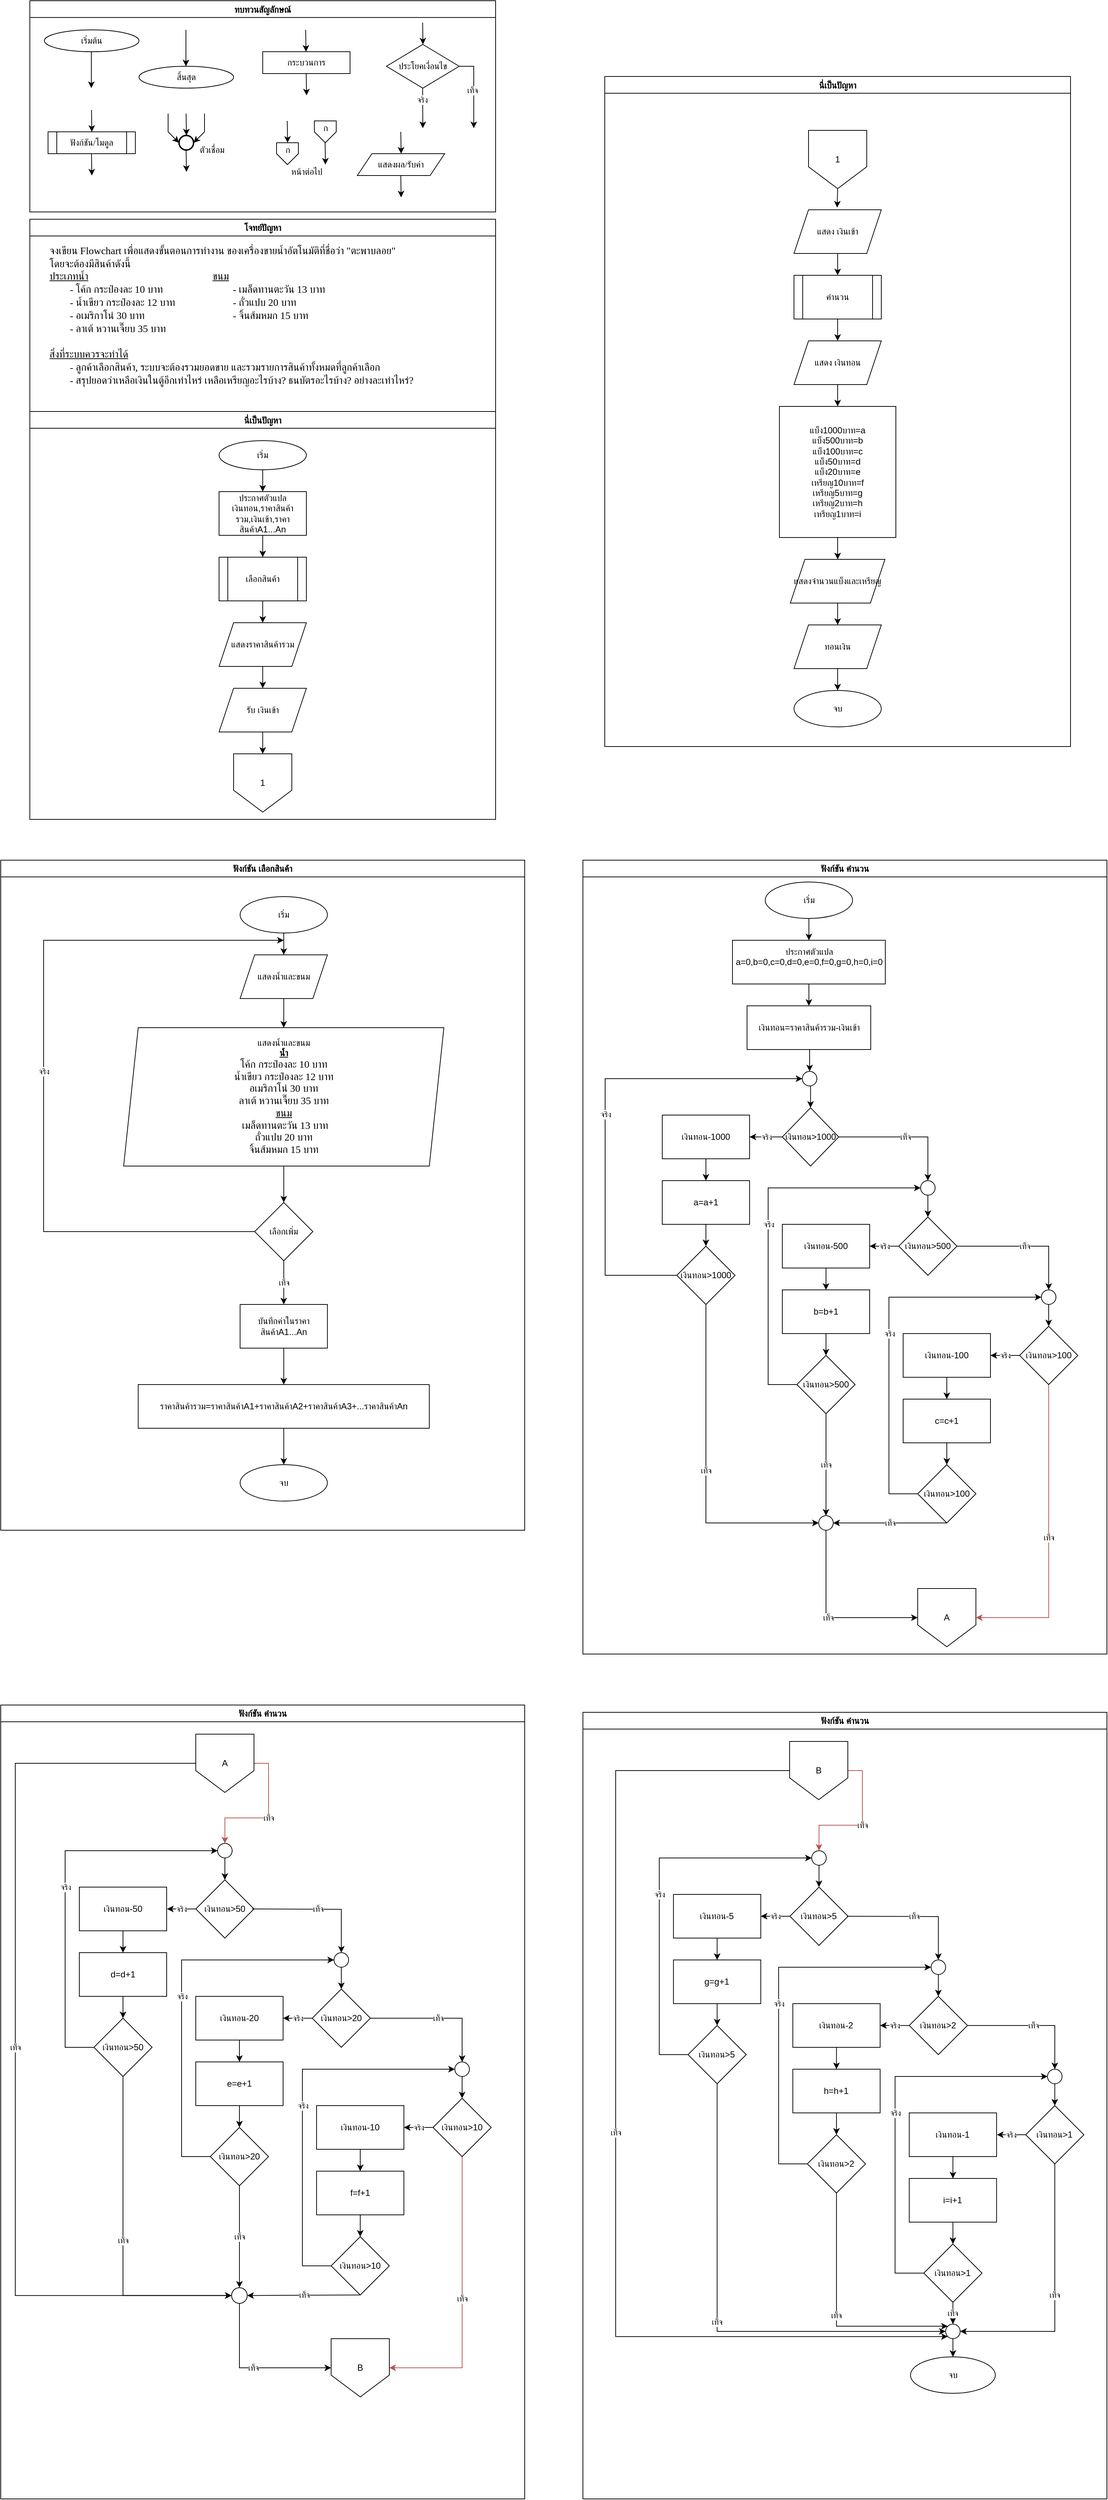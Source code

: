 <mxfile version="28.0.6">
  <diagram id="C5RBs43oDa-KdzZeNtuy" name="Page-1">
    <mxGraphModel dx="2564" dy="1097" grid="1" gridSize="10" guides="1" tooltips="1" connect="1" arrows="1" fold="1" page="1" pageScale="1" pageWidth="827" pageHeight="1169" math="0" shadow="0">
      <root>
        <mxCell id="WIyWlLk6GJQsqaUBKTNV-0" />
        <mxCell id="WIyWlLk6GJQsqaUBKTNV-1" parent="WIyWlLk6GJQsqaUBKTNV-0" />
        <mxCell id="M7CGMbNuYNeq0SnUNNgH-6" value="ทบทวนสัญลักษณ์" style="swimlane;fontFamily=Sarabun;fontSource=https%3A%2F%2Ffonts.googleapis.com%2Fcss%3Ffamily%3DSarabun;" parent="WIyWlLk6GJQsqaUBKTNV-1" vertex="1">
          <mxGeometry x="-720" y="20" width="640" height="290" as="geometry" />
        </mxCell>
        <mxCell id="M7CGMbNuYNeq0SnUNNgH-2" value="&lt;font data-font-src=&quot;https://fonts.googleapis.com/css?family=Sarabun&quot; face=&quot;Sarabun&quot;&gt;เริ่มต้น&lt;/font&gt;" style="ellipse;whiteSpace=wrap;html=1;" parent="M7CGMbNuYNeq0SnUNNgH-6" vertex="1">
          <mxGeometry x="20" y="40" width="130" height="30" as="geometry" />
        </mxCell>
        <mxCell id="M7CGMbNuYNeq0SnUNNgH-5" value="" style="endArrow=classic;html=1;rounded=0;" parent="M7CGMbNuYNeq0SnUNNgH-6" edge="1">
          <mxGeometry width="50" height="50" relative="1" as="geometry">
            <mxPoint x="84.5" y="70" as="sourcePoint" />
            <mxPoint x="84.5" y="120" as="targetPoint" />
          </mxGeometry>
        </mxCell>
        <mxCell id="M7CGMbNuYNeq0SnUNNgH-3" value="&lt;font face=&quot;Sarabun&quot;&gt;สิ้นสุด&lt;/font&gt;" style="ellipse;whiteSpace=wrap;html=1;" parent="M7CGMbNuYNeq0SnUNNgH-6" vertex="1">
          <mxGeometry x="150" y="90" width="130" height="30" as="geometry" />
        </mxCell>
        <mxCell id="M7CGMbNuYNeq0SnUNNgH-4" value="" style="endArrow=classic;html=1;rounded=0;" parent="M7CGMbNuYNeq0SnUNNgH-6" edge="1">
          <mxGeometry width="50" height="50" relative="1" as="geometry">
            <mxPoint x="214.5" y="40" as="sourcePoint" />
            <mxPoint x="214.5" y="90" as="targetPoint" />
          </mxGeometry>
        </mxCell>
        <mxCell id="mvioNwK95yMqdUQ73LqQ-0" value="กระบวนการ" style="rounded=0;whiteSpace=wrap;html=1;fontFamily=Sarabun;fontSource=https%3A%2F%2Ffonts.googleapis.com%2Fcss%3Ffamily%3DSarabun;" parent="M7CGMbNuYNeq0SnUNNgH-6" vertex="1">
          <mxGeometry x="320" y="70" width="120" height="30" as="geometry" />
        </mxCell>
        <mxCell id="mvioNwK95yMqdUQ73LqQ-1" value="" style="endArrow=classic;html=1;rounded=0;" parent="M7CGMbNuYNeq0SnUNNgH-6" edge="1">
          <mxGeometry width="50" height="50" relative="1" as="geometry">
            <mxPoint x="379" y="40" as="sourcePoint" />
            <mxPoint x="379.5" y="70" as="targetPoint" />
          </mxGeometry>
        </mxCell>
        <mxCell id="mvioNwK95yMqdUQ73LqQ-2" value="" style="endArrow=classic;html=1;rounded=0;" parent="M7CGMbNuYNeq0SnUNNgH-6" edge="1">
          <mxGeometry width="50" height="50" relative="1" as="geometry">
            <mxPoint x="379.75" y="100" as="sourcePoint" />
            <mxPoint x="380.25" y="130" as="targetPoint" />
          </mxGeometry>
        </mxCell>
        <mxCell id="mvioNwK95yMqdUQ73LqQ-3" value="ประโยคเงื่อนไข" style="rhombus;whiteSpace=wrap;html=1;fontFamily=Sarabun;fontSource=https%3A%2F%2Ffonts.googleapis.com%2Fcss%3Ffamily%3DSarabun;" parent="M7CGMbNuYNeq0SnUNNgH-6" vertex="1">
          <mxGeometry x="490" y="60" width="100" height="60" as="geometry" />
        </mxCell>
        <mxCell id="mvioNwK95yMqdUQ73LqQ-4" value="" style="endArrow=classic;html=1;rounded=0;" parent="M7CGMbNuYNeq0SnUNNgH-6" edge="1">
          <mxGeometry width="50" height="50" relative="1" as="geometry">
            <mxPoint x="539.71" y="30" as="sourcePoint" />
            <mxPoint x="540.21" y="60" as="targetPoint" />
          </mxGeometry>
        </mxCell>
        <mxCell id="mvioNwK95yMqdUQ73LqQ-5" value="" style="endArrow=classic;html=1;rounded=0;" parent="M7CGMbNuYNeq0SnUNNgH-6" edge="1">
          <mxGeometry width="50" height="50" relative="1" as="geometry">
            <mxPoint x="539.71" y="120" as="sourcePoint" />
            <mxPoint x="540" y="175" as="targetPoint" />
          </mxGeometry>
        </mxCell>
        <mxCell id="mvioNwK95yMqdUQ73LqQ-7" value="จริง" style="edgeLabel;html=1;align=center;verticalAlign=middle;resizable=0;points=[];fontFamily=Sarabun;fontSource=https%3A%2F%2Ffonts.googleapis.com%2Fcss%3Ffamily%3DSarabun;" parent="mvioNwK95yMqdUQ73LqQ-5" vertex="1" connectable="0">
          <mxGeometry x="-0.414" y="-1" relative="1" as="geometry">
            <mxPoint as="offset" />
          </mxGeometry>
        </mxCell>
        <mxCell id="mvioNwK95yMqdUQ73LqQ-6" value="" style="endArrow=classic;html=1;rounded=0;exitX=1;exitY=0.5;exitDx=0;exitDy=0;" parent="M7CGMbNuYNeq0SnUNNgH-6" source="mvioNwK95yMqdUQ73LqQ-3" edge="1">
          <mxGeometry width="50" height="50" relative="1" as="geometry">
            <mxPoint x="620" y="95" as="sourcePoint" />
            <mxPoint x="610" y="175" as="targetPoint" />
            <Array as="points">
              <mxPoint x="610" y="90" />
            </Array>
          </mxGeometry>
        </mxCell>
        <mxCell id="mvioNwK95yMqdUQ73LqQ-8" value="&lt;font data-font-src=&quot;https://fonts.googleapis.com/css?family=Sarabun&quot; face=&quot;Sarabun&quot;&gt;เท็จ&lt;/font&gt;" style="edgeLabel;html=1;align=center;verticalAlign=middle;resizable=0;points=[];" parent="mvioNwK95yMqdUQ73LqQ-6" vertex="1" connectable="0">
          <mxGeometry x="-0.002" y="-2" relative="1" as="geometry">
            <mxPoint as="offset" />
          </mxGeometry>
        </mxCell>
        <mxCell id="mvioNwK95yMqdUQ73LqQ-9" value="&lt;font data-font-src=&quot;https://fonts.googleapis.com/css?family=Sarabun&quot; face=&quot;Sarabun&quot;&gt;ฟังก์ชัน/โมดูล&lt;/font&gt;" style="shape=process;whiteSpace=wrap;html=1;backgroundOutline=1;" parent="M7CGMbNuYNeq0SnUNNgH-6" vertex="1">
          <mxGeometry x="25" y="180" width="120" height="30" as="geometry" />
        </mxCell>
        <mxCell id="mvioNwK95yMqdUQ73LqQ-11" value="" style="endArrow=classic;html=1;rounded=0;" parent="M7CGMbNuYNeq0SnUNNgH-6" edge="1">
          <mxGeometry width="50" height="50" relative="1" as="geometry">
            <mxPoint x="84.71" y="150" as="sourcePoint" />
            <mxPoint x="85.21" y="180" as="targetPoint" />
          </mxGeometry>
        </mxCell>
        <mxCell id="mvioNwK95yMqdUQ73LqQ-12" value="" style="endArrow=classic;html=1;rounded=0;" parent="M7CGMbNuYNeq0SnUNNgH-6" edge="1">
          <mxGeometry width="50" height="50" relative="1" as="geometry">
            <mxPoint x="84.71" y="210" as="sourcePoint" />
            <mxPoint x="85.21" y="240" as="targetPoint" />
          </mxGeometry>
        </mxCell>
        <mxCell id="mvioNwK95yMqdUQ73LqQ-13" value="" style="strokeWidth=2;html=1;shape=mxgraph.flowchart.start_2;whiteSpace=wrap;" parent="M7CGMbNuYNeq0SnUNNgH-6" vertex="1">
          <mxGeometry x="205" y="185" width="20" height="20" as="geometry" />
        </mxCell>
        <mxCell id="mvioNwK95yMqdUQ73LqQ-16" value="" style="endArrow=classic;html=1;rounded=0;" parent="M7CGMbNuYNeq0SnUNNgH-6" edge="1">
          <mxGeometry width="50" height="50" relative="1" as="geometry">
            <mxPoint x="214.71" y="155" as="sourcePoint" />
            <mxPoint x="215.21" y="185" as="targetPoint" />
          </mxGeometry>
        </mxCell>
        <mxCell id="mvioNwK95yMqdUQ73LqQ-17" value="" style="endArrow=classic;html=1;rounded=0;entryX=0;entryY=0.5;entryDx=0;entryDy=0;entryPerimeter=0;" parent="M7CGMbNuYNeq0SnUNNgH-6" target="mvioNwK95yMqdUQ73LqQ-13" edge="1">
          <mxGeometry width="50" height="50" relative="1" as="geometry">
            <mxPoint x="190.0" y="155" as="sourcePoint" />
            <mxPoint x="190.5" y="185" as="targetPoint" />
            <Array as="points">
              <mxPoint x="190" y="180" />
            </Array>
          </mxGeometry>
        </mxCell>
        <mxCell id="mvioNwK95yMqdUQ73LqQ-18" value="" style="endArrow=classic;html=1;rounded=0;entryX=1;entryY=0.5;entryDx=0;entryDy=0;entryPerimeter=0;" parent="M7CGMbNuYNeq0SnUNNgH-6" target="mvioNwK95yMqdUQ73LqQ-13" edge="1">
          <mxGeometry width="50" height="50" relative="1" as="geometry">
            <mxPoint x="240.0" y="155" as="sourcePoint" />
            <mxPoint x="240.5" y="185" as="targetPoint" />
            <Array as="points">
              <mxPoint x="240" y="180" />
            </Array>
          </mxGeometry>
        </mxCell>
        <mxCell id="mvioNwK95yMqdUQ73LqQ-19" value="" style="endArrow=classic;html=1;rounded=0;" parent="M7CGMbNuYNeq0SnUNNgH-6" edge="1">
          <mxGeometry width="50" height="50" relative="1" as="geometry">
            <mxPoint x="214.71" y="205" as="sourcePoint" />
            <mxPoint x="215.21" y="235" as="targetPoint" />
          </mxGeometry>
        </mxCell>
        <mxCell id="mvioNwK95yMqdUQ73LqQ-20" value="&lt;font data-font-src=&quot;https://fonts.googleapis.com/css?family=Sarabun&quot; face=&quot;Sarabun&quot;&gt;ตัวเชื่อม&lt;/font&gt;" style="text;html=1;align=center;verticalAlign=middle;resizable=0;points=[];autosize=1;strokeColor=none;fillColor=none;" parent="M7CGMbNuYNeq0SnUNNgH-6" vertex="1">
          <mxGeometry x="220" y="190" width="60" height="30" as="geometry" />
        </mxCell>
        <mxCell id="mvioNwK95yMqdUQ73LqQ-25" value="" style="endArrow=classic;html=1;rounded=0;" parent="M7CGMbNuYNeq0SnUNNgH-6" edge="1">
          <mxGeometry width="50" height="50" relative="1" as="geometry">
            <mxPoint x="353.71" y="165" as="sourcePoint" />
            <mxPoint x="354.21" y="195" as="targetPoint" />
          </mxGeometry>
        </mxCell>
        <mxCell id="mvioNwK95yMqdUQ73LqQ-21" value="" style="verticalLabelPosition=bottom;verticalAlign=top;html=1;shape=offPageConnector;rounded=0;size=0.5;" parent="M7CGMbNuYNeq0SnUNNgH-6" vertex="1">
          <mxGeometry x="339" y="195" width="30" height="30" as="geometry" />
        </mxCell>
        <mxCell id="mvioNwK95yMqdUQ73LqQ-26" value="" style="endArrow=classic;html=1;rounded=0;" parent="M7CGMbNuYNeq0SnUNNgH-6" edge="1">
          <mxGeometry width="50" height="50" relative="1" as="geometry">
            <mxPoint x="405.71" y="195" as="sourcePoint" />
            <mxPoint x="406.21" y="225" as="targetPoint" />
          </mxGeometry>
        </mxCell>
        <mxCell id="mvioNwK95yMqdUQ73LqQ-27" value="" style="verticalLabelPosition=bottom;verticalAlign=top;html=1;shape=offPageConnector;rounded=0;size=0.5;" parent="M7CGMbNuYNeq0SnUNNgH-6" vertex="1">
          <mxGeometry x="391" y="165" width="30" height="30" as="geometry" />
        </mxCell>
        <mxCell id="mvioNwK95yMqdUQ73LqQ-28" value="หน้าต่อไป" style="text;html=1;align=center;verticalAlign=middle;resizable=0;points=[];autosize=1;strokeColor=none;fillColor=none;fontFamily=Sarabun;fontSource=https%3A%2F%2Ffonts.googleapis.com%2Fcss%3Ffamily%3DSarabun;" parent="M7CGMbNuYNeq0SnUNNgH-6" vertex="1">
          <mxGeometry x="345" y="220" width="70" height="30" as="geometry" />
        </mxCell>
        <mxCell id="mvioNwK95yMqdUQ73LqQ-29" value="ก" style="text;html=1;align=center;verticalAlign=middle;resizable=0;points=[];autosize=1;strokeColor=none;fillColor=none;fontFamily=Sarabun;fontSource=https%3A%2F%2Ffonts.googleapis.com%2Fcss%3Ffamily%3DSarabun;" parent="M7CGMbNuYNeq0SnUNNgH-6" vertex="1">
          <mxGeometry x="339" y="190" width="30" height="30" as="geometry" />
        </mxCell>
        <mxCell id="mvioNwK95yMqdUQ73LqQ-30" value="ก" style="text;html=1;align=center;verticalAlign=middle;resizable=0;points=[];autosize=1;strokeColor=none;fillColor=none;fontFamily=Sarabun;fontSource=https%3A%2F%2Ffonts.googleapis.com%2Fcss%3Ffamily%3DSarabun;" parent="M7CGMbNuYNeq0SnUNNgH-6" vertex="1">
          <mxGeometry x="391" y="160" width="30" height="30" as="geometry" />
        </mxCell>
        <mxCell id="mvioNwK95yMqdUQ73LqQ-32" value="แสดงผล/รับค่า" style="shape=parallelogram;perimeter=parallelogramPerimeter;whiteSpace=wrap;html=1;fixedSize=1;fontFamily=Sarabun;fontSource=https%3A%2F%2Ffonts.googleapis.com%2Fcss%3Ffamily%3DSarabun;" parent="M7CGMbNuYNeq0SnUNNgH-6" vertex="1">
          <mxGeometry x="450" y="210" width="120" height="30" as="geometry" />
        </mxCell>
        <mxCell id="mvioNwK95yMqdUQ73LqQ-33" value="" style="endArrow=classic;html=1;rounded=0;" parent="M7CGMbNuYNeq0SnUNNgH-6" edge="1">
          <mxGeometry width="50" height="50" relative="1" as="geometry">
            <mxPoint x="509.71" y="180" as="sourcePoint" />
            <mxPoint x="510.21" y="210" as="targetPoint" />
          </mxGeometry>
        </mxCell>
        <mxCell id="mvioNwK95yMqdUQ73LqQ-34" value="" style="endArrow=classic;html=1;rounded=0;" parent="M7CGMbNuYNeq0SnUNNgH-6" edge="1">
          <mxGeometry width="50" height="50" relative="1" as="geometry">
            <mxPoint x="509.71" y="240" as="sourcePoint" />
            <mxPoint x="510.21" y="270" as="targetPoint" />
          </mxGeometry>
        </mxCell>
        <mxCell id="mvioNwK95yMqdUQ73LqQ-70" value="&lt;font data-font-src=&quot;https://fonts.googleapis.com/css?family=Sarabun&quot; face=&quot;Sarabun&quot;&gt;โจทย์ปัญหา&lt;/font&gt;" style="swimlane;whiteSpace=wrap;html=1;" parent="WIyWlLk6GJQsqaUBKTNV-1" vertex="1">
          <mxGeometry x="-720" y="320" width="640" height="824" as="geometry" />
        </mxCell>
        <mxCell id="mvioNwK95yMqdUQ73LqQ-71" value="&lt;font data-font-src=&quot;https://fonts.googleapis.com/css?family=Sarabun&quot; face=&quot;Sarabun&quot; style=&quot;font-size: 14px;&quot;&gt;จงเขียน Flowchart เพื่อแสดงขั้นตอนการทำงาน ของเครื่องขายน้ำอัตโนมัติที่ชื่อว่า &quot;ตะพาบลอย&quot;&lt;br&gt;โดยจะต้องมีสินค้าดังนี้&lt;br&gt;&lt;u&gt;ประเภทน้ำ&lt;span style=&quot;white-space: pre;&quot;&gt;&#x9;&lt;/span&gt;&lt;span style=&quot;white-space: pre;&quot;&gt;&#x9;&lt;/span&gt;&lt;span style=&quot;white-space: pre;&quot;&gt;&#x9;&lt;/span&gt;&lt;span style=&quot;white-space: pre;&quot;&gt;&#x9;&lt;/span&gt;&lt;span style=&quot;white-space: pre;&quot;&gt;&#x9;&lt;/span&gt;&lt;span style=&quot;white-space: pre;&quot;&gt;&#x9;&lt;span style=&quot;white-space: pre;&quot;&gt;&#x9;&lt;/span&gt;ข&lt;/span&gt;นม&lt;/u&gt;&lt;br&gt;&lt;span style=&quot;white-space: pre;&quot;&gt;&#x9;&lt;/span&gt;- โค้ก กระป๋องละ 10 บาท&lt;span style=&quot;white-space: pre;&quot;&gt;&#x9;&lt;/span&gt;&lt;span style=&quot;white-space: pre;&quot;&gt;&#x9;&lt;/span&gt;&lt;span style=&quot;white-space: pre;&quot;&gt;&#x9;&lt;/span&gt;&lt;span style=&quot;white-space: pre;&quot;&gt;&#x9;&lt;/span&gt;- เมล็ดทานตะวัน 13 บาท&lt;br&gt;&lt;span style=&quot;white-space: pre;&quot;&gt;&#x9;&lt;/span&gt;- น้ำเขียว กระป๋องละ 12 บาท&lt;span style=&quot;white-space: pre;&quot;&gt;&#x9;&lt;/span&gt;&lt;span style=&quot;white-space: pre;&quot;&gt;&#x9;&lt;/span&gt;&lt;span style=&quot;white-space: pre;&quot;&gt;&#x9;&lt;/span&gt;- ถั่วแปบ 20 บาท&lt;br&gt;&lt;span style=&quot;white-space: pre;&quot;&gt;&#x9;&lt;/span&gt;- อเมริกาโน่ 30 บาท&lt;span style=&quot;white-space: pre;&quot;&gt;&#x9;&lt;/span&gt;&lt;span style=&quot;white-space: pre;&quot;&gt;&#x9;&lt;/span&gt;&lt;span style=&quot;white-space: pre;&quot;&gt;&#x9;&lt;/span&gt;&lt;span style=&quot;white-space: pre;&quot;&gt;&#x9;&lt;/span&gt;&lt;span style=&quot;white-space: pre;&quot;&gt;&#x9;&lt;/span&gt;- จิ้นส้มหมก 15 บาท&lt;br&gt;&lt;span style=&quot;white-space: pre;&quot;&gt;&#x9;&lt;/span&gt;- ลาเต้ หวานเจี๊ยบ 35 บาท&lt;span style=&quot;white-space: pre;&quot;&gt;&#x9;&lt;/span&gt;&lt;br&gt;&lt;br&gt;&lt;u&gt;สิ่งที่ระบบควรจะทำได้&lt;/u&gt;&lt;br&gt;&lt;span style=&quot;white-space: pre;&quot;&gt;&#x9;&lt;/span&gt;- ลูกค้าเลือกสินค้า, ระบบจะต้องรวมยอดขาย และรวมรายการสินค้าทั้งหมดที่ลูกค้าเลือก&lt;br&gt;&lt;span style=&quot;white-space: pre;&quot;&gt;&#x9;&lt;/span&gt;- สรุปยอดว่าเหลือเงินในตู้อีกเท่าไหร่ เหลือเหรียญอะไรบ้าง? ธนบัตรอะไรบ้าง? อย่างละเท่าไหร่?&lt;br&gt;&lt;br&gt;&lt;br&gt;&lt;/font&gt;" style="text;html=1;align=left;verticalAlign=middle;resizable=0;points=[];autosize=1;strokeColor=none;fillColor=none;fontSize=14;" parent="mvioNwK95yMqdUQ73LqQ-70" vertex="1">
          <mxGeometry x="25" y="30" width="580" height="240" as="geometry" />
        </mxCell>
        <mxCell id="mvioNwK95yMqdUQ73LqQ-36" value="นี่เป็นปัญหา" style="swimlane;fontFamily=Sarabun;fontSource=https%3A%2F%2Ffonts.googleapis.com%2Fcss%3Ffamily%3DSarabun;" parent="mvioNwK95yMqdUQ73LqQ-70" vertex="1">
          <mxGeometry y="264" width="640" height="560" as="geometry" />
        </mxCell>
        <mxCell id="MSBUPBAipDb2ATlnMfmg-0" style="edgeStyle=orthogonalEdgeStyle;rounded=0;orthogonalLoop=1;jettySize=auto;html=1;exitX=0.5;exitY=1;exitDx=0;exitDy=0;entryX=0.5;entryY=0;entryDx=0;entryDy=0;" edge="1" parent="mvioNwK95yMqdUQ73LqQ-36" source="MSBUPBAipDb2ATlnMfmg-1" target="MSBUPBAipDb2ATlnMfmg-7">
          <mxGeometry relative="1" as="geometry" />
        </mxCell>
        <mxCell id="MSBUPBAipDb2ATlnMfmg-1" value="เริ่ม" style="ellipse;whiteSpace=wrap;html=1;" vertex="1" parent="mvioNwK95yMqdUQ73LqQ-36">
          <mxGeometry x="260" y="40" width="120" height="40" as="geometry" />
        </mxCell>
        <mxCell id="MSBUPBAipDb2ATlnMfmg-2" style="edgeStyle=orthogonalEdgeStyle;rounded=0;orthogonalLoop=1;jettySize=auto;html=1;exitX=0.5;exitY=1;exitDx=0;exitDy=0;entryX=0.5;entryY=0;entryDx=0;entryDy=0;" edge="1" parent="mvioNwK95yMqdUQ73LqQ-36" source="MSBUPBAipDb2ATlnMfmg-3" target="MSBUPBAipDb2ATlnMfmg-9">
          <mxGeometry relative="1" as="geometry" />
        </mxCell>
        <mxCell id="MSBUPBAipDb2ATlnMfmg-3" value="เลือกสินค้า" style="shape=process;whiteSpace=wrap;html=1;backgroundOutline=1;" vertex="1" parent="mvioNwK95yMqdUQ73LqQ-36">
          <mxGeometry x="260" y="200" width="120" height="60" as="geometry" />
        </mxCell>
        <mxCell id="MSBUPBAipDb2ATlnMfmg-6" style="edgeStyle=orthogonalEdgeStyle;rounded=0;orthogonalLoop=1;jettySize=auto;html=1;exitX=0.5;exitY=1;exitDx=0;exitDy=0;entryX=0.5;entryY=0;entryDx=0;entryDy=0;" edge="1" parent="mvioNwK95yMqdUQ73LqQ-36" source="MSBUPBAipDb2ATlnMfmg-7" target="MSBUPBAipDb2ATlnMfmg-3">
          <mxGeometry relative="1" as="geometry" />
        </mxCell>
        <mxCell id="MSBUPBAipDb2ATlnMfmg-7" value="ประกาศตัวแปล&lt;div&gt;เงินทอน,ราคาสินค้ารวม,เงินเข้า,ราคาสินค้าA1...An&lt;/div&gt;" style="rounded=0;whiteSpace=wrap;html=1;" vertex="1" parent="mvioNwK95yMqdUQ73LqQ-36">
          <mxGeometry x="260" y="110" width="120" height="60" as="geometry" />
        </mxCell>
        <mxCell id="MSBUPBAipDb2ATlnMfmg-8" style="edgeStyle=orthogonalEdgeStyle;rounded=0;orthogonalLoop=1;jettySize=auto;html=1;exitX=0.5;exitY=1;exitDx=0;exitDy=0;entryX=0.5;entryY=0;entryDx=0;entryDy=0;" edge="1" parent="mvioNwK95yMqdUQ73LqQ-36" source="MSBUPBAipDb2ATlnMfmg-9" target="MSBUPBAipDb2ATlnMfmg-11">
          <mxGeometry relative="1" as="geometry" />
        </mxCell>
        <mxCell id="MSBUPBAipDb2ATlnMfmg-9" value="แสดงราคาสินค้ารวม" style="shape=parallelogram;perimeter=parallelogramPerimeter;whiteSpace=wrap;html=1;fixedSize=1;" vertex="1" parent="mvioNwK95yMqdUQ73LqQ-36">
          <mxGeometry x="260" y="290" width="120" height="60" as="geometry" />
        </mxCell>
        <mxCell id="MSBUPBAipDb2ATlnMfmg-10" style="edgeStyle=orthogonalEdgeStyle;rounded=0;orthogonalLoop=1;jettySize=auto;html=1;exitX=0.5;exitY=1;exitDx=0;exitDy=0;entryX=0.5;entryY=0;entryDx=0;entryDy=0;" edge="1" parent="mvioNwK95yMqdUQ73LqQ-36" source="MSBUPBAipDb2ATlnMfmg-11">
          <mxGeometry relative="1" as="geometry">
            <mxPoint x="320" y="470" as="targetPoint" />
          </mxGeometry>
        </mxCell>
        <mxCell id="MSBUPBAipDb2ATlnMfmg-11" value="รับ เงินเข้า" style="shape=parallelogram;perimeter=parallelogramPerimeter;whiteSpace=wrap;html=1;fixedSize=1;" vertex="1" parent="mvioNwK95yMqdUQ73LqQ-36">
          <mxGeometry x="260" y="380" width="120" height="60" as="geometry" />
        </mxCell>
        <mxCell id="MSBUPBAipDb2ATlnMfmg-25" value="&lt;font style=&quot;vertical-align: inherit;&quot;&gt;&lt;font style=&quot;vertical-align: inherit;&quot;&gt;1&lt;/font&gt;&lt;/font&gt;" style="shape=offPageConnector;whiteSpace=wrap;html=1;" vertex="1" parent="mvioNwK95yMqdUQ73LqQ-36">
          <mxGeometry x="280" y="470" width="80" height="80" as="geometry" />
        </mxCell>
        <mxCell id="MSBUPBAipDb2ATlnMfmg-4" style="edgeStyle=orthogonalEdgeStyle;rounded=0;orthogonalLoop=1;jettySize=auto;html=1;exitX=0.5;exitY=1;exitDx=0;exitDy=0;entryX=0.5;entryY=0;entryDx=0;entryDy=0;" edge="1" parent="mvioNwK95yMqdUQ73LqQ-36" source="MSBUPBAipDb2ATlnMfmg-5" target="MSBUPBAipDb2ATlnMfmg-15">
          <mxGeometry relative="1" as="geometry" />
        </mxCell>
        <mxCell id="MSBUPBAipDb2ATlnMfmg-5" value="คำนวน" style="shape=process;whiteSpace=wrap;html=1;backgroundOutline=1;" vertex="1" parent="mvioNwK95yMqdUQ73LqQ-36">
          <mxGeometry x="1050" y="-187" width="120" height="60" as="geometry" />
        </mxCell>
        <mxCell id="MSBUPBAipDb2ATlnMfmg-14" style="edgeStyle=orthogonalEdgeStyle;rounded=0;orthogonalLoop=1;jettySize=auto;html=1;exitX=0.5;exitY=1;exitDx=0;exitDy=0;entryX=0.5;entryY=0;entryDx=0;entryDy=0;" edge="1" parent="mvioNwK95yMqdUQ73LqQ-36" source="MSBUPBAipDb2ATlnMfmg-15" target="MSBUPBAipDb2ATlnMfmg-17">
          <mxGeometry relative="1" as="geometry" />
        </mxCell>
        <mxCell id="MSBUPBAipDb2ATlnMfmg-15" value="แสดง เงินทอน" style="shape=parallelogram;perimeter=parallelogramPerimeter;whiteSpace=wrap;html=1;fixedSize=1;" vertex="1" parent="mvioNwK95yMqdUQ73LqQ-36">
          <mxGeometry x="1050" y="-97" width="120" height="60" as="geometry" />
        </mxCell>
        <mxCell id="MSBUPBAipDb2ATlnMfmg-16" style="edgeStyle=orthogonalEdgeStyle;rounded=0;orthogonalLoop=1;jettySize=auto;html=1;exitX=0.5;exitY=1;exitDx=0;exitDy=0;entryX=0.5;entryY=0;entryDx=0;entryDy=0;" edge="1" parent="mvioNwK95yMqdUQ73LqQ-36" source="MSBUPBAipDb2ATlnMfmg-17" target="MSBUPBAipDb2ATlnMfmg-19">
          <mxGeometry relative="1" as="geometry" />
        </mxCell>
        <mxCell id="MSBUPBAipDb2ATlnMfmg-17" value="แบ็ง1000บาท=a&lt;div&gt;แบ็ง500บาท=b&lt;/div&gt;&lt;div&gt;แบ็ง100บาท=c&lt;/div&gt;&lt;div&gt;แบ็ง50บาท=d&lt;/div&gt;&lt;div&gt;แบ็ง20บาท=e&lt;/div&gt;&lt;div&gt;&lt;span style=&quot;background-color: transparent; color: light-dark(rgb(0, 0, 0), rgb(255, 255, 255));&quot;&gt;เหรียญ10บาท&lt;/span&gt;=f&lt;/div&gt;&lt;div&gt;&lt;span style=&quot;background-color: transparent; color: light-dark(rgb(0, 0, 0), rgb(255, 255, 255));&quot;&gt;เหรียญ5บาท&lt;/span&gt;=g&lt;/div&gt;&lt;div&gt;&lt;span style=&quot;background-color: transparent; color: light-dark(rgb(0, 0, 0), rgb(255, 255, 255));&quot;&gt;เหรียญ2บาท&lt;/span&gt;=h&lt;/div&gt;&lt;div&gt;&lt;span style=&quot;background-color: transparent; color: light-dark(rgb(0, 0, 0), rgb(255, 255, 255));&quot;&gt;เหรียญ1บาท&lt;/span&gt;=i&lt;/div&gt;" style="rounded=0;whiteSpace=wrap;html=1;" vertex="1" parent="mvioNwK95yMqdUQ73LqQ-36">
          <mxGeometry x="1030" y="-7" width="160" height="180" as="geometry" />
        </mxCell>
        <mxCell id="MSBUPBAipDb2ATlnMfmg-18" style="edgeStyle=orthogonalEdgeStyle;rounded=0;orthogonalLoop=1;jettySize=auto;html=1;exitX=0.5;exitY=1;exitDx=0;exitDy=0;entryX=0.5;entryY=0;entryDx=0;entryDy=0;" edge="1" parent="mvioNwK95yMqdUQ73LqQ-36" source="MSBUPBAipDb2ATlnMfmg-19" target="MSBUPBAipDb2ATlnMfmg-21">
          <mxGeometry relative="1" as="geometry" />
        </mxCell>
        <mxCell id="MSBUPBAipDb2ATlnMfmg-19" value="&lt;font style=&quot;vertical-align: inherit;&quot;&gt;&lt;font style=&quot;vertical-align: inherit;&quot;&gt;&lt;font style=&quot;vertical-align: inherit;&quot;&gt;&lt;font style=&quot;vertical-align: inherit;&quot;&gt;&lt;font style=&quot;vertical-align: inherit;&quot;&gt;&lt;font style=&quot;vertical-align: inherit;&quot;&gt;&lt;font style=&quot;vertical-align: inherit;&quot;&gt;&lt;font style=&quot;vertical-align: inherit;&quot;&gt;แสดงจำนวนแบ็งและเหรียญ&lt;/font&gt;&lt;/font&gt;&lt;/font&gt;&lt;/font&gt;&lt;/font&gt;&lt;/font&gt;&lt;/font&gt;&lt;/font&gt;" style="shape=parallelogram;perimeter=parallelogramPerimeter;whiteSpace=wrap;html=1;fixedSize=1;" vertex="1" parent="mvioNwK95yMqdUQ73LqQ-36">
          <mxGeometry x="1045" y="203" width="130" height="60" as="geometry" />
        </mxCell>
        <mxCell id="MSBUPBAipDb2ATlnMfmg-20" style="edgeStyle=orthogonalEdgeStyle;rounded=0;orthogonalLoop=1;jettySize=auto;html=1;exitX=0.5;exitY=1;exitDx=0;exitDy=0;entryX=0.5;entryY=0;entryDx=0;entryDy=0;" edge="1" parent="mvioNwK95yMqdUQ73LqQ-36" source="MSBUPBAipDb2ATlnMfmg-21" target="MSBUPBAipDb2ATlnMfmg-22">
          <mxGeometry relative="1" as="geometry" />
        </mxCell>
        <mxCell id="MSBUPBAipDb2ATlnMfmg-21" value="&lt;font style=&quot;vertical-align: inherit;&quot;&gt;&lt;font style=&quot;vertical-align: inherit;&quot;&gt;ทอนเงิน&lt;/font&gt;&lt;/font&gt;" style="shape=parallelogram;perimeter=parallelogramPerimeter;whiteSpace=wrap;html=1;fixedSize=1;" vertex="1" parent="mvioNwK95yMqdUQ73LqQ-36">
          <mxGeometry x="1050" y="293" width="120" height="60" as="geometry" />
        </mxCell>
        <mxCell id="MSBUPBAipDb2ATlnMfmg-22" value="&lt;font style=&quot;vertical-align: inherit;&quot;&gt;&lt;font style=&quot;vertical-align: inherit;&quot;&gt;จบ&lt;/font&gt;&lt;/font&gt;" style="ellipse;whiteSpace=wrap;html=1;" vertex="1" parent="mvioNwK95yMqdUQ73LqQ-36">
          <mxGeometry x="1050" y="383" width="120" height="50" as="geometry" />
        </mxCell>
        <mxCell id="MSBUPBAipDb2ATlnMfmg-24" style="edgeStyle=orthogonalEdgeStyle;rounded=0;orthogonalLoop=1;jettySize=auto;html=1;exitX=0.5;exitY=1;exitDx=0;exitDy=0;entryX=0.5;entryY=0;entryDx=0;entryDy=0;" edge="1" parent="mvioNwK95yMqdUQ73LqQ-36" target="MSBUPBAipDb2ATlnMfmg-5">
          <mxGeometry relative="1" as="geometry">
            <mxPoint x="1110" y="-217" as="sourcePoint" />
          </mxGeometry>
        </mxCell>
        <mxCell id="MSBUPBAipDb2ATlnMfmg-23" value="แสดง เงินเข้า" style="shape=parallelogram;perimeter=parallelogramPerimeter;whiteSpace=wrap;html=1;fixedSize=1;" vertex="1" parent="mvioNwK95yMqdUQ73LqQ-36">
          <mxGeometry x="1050" y="-277" width="120" height="60" as="geometry" />
        </mxCell>
        <mxCell id="MSBUPBAipDb2ATlnMfmg-79" style="edgeStyle=orthogonalEdgeStyle;rounded=0;orthogonalLoop=1;jettySize=auto;html=1;exitX=0.5;exitY=1;exitDx=0;exitDy=0;" edge="1" parent="mvioNwK95yMqdUQ73LqQ-36" source="MSBUPBAipDb2ATlnMfmg-26">
          <mxGeometry relative="1" as="geometry">
            <mxPoint x="1109.333" y="-280" as="targetPoint" />
          </mxGeometry>
        </mxCell>
        <mxCell id="MSBUPBAipDb2ATlnMfmg-26" value="&lt;font style=&quot;vertical-align: inherit;&quot;&gt;&lt;font style=&quot;vertical-align: inherit;&quot;&gt;1&lt;/font&gt;&lt;/font&gt;" style="shape=offPageConnector;whiteSpace=wrap;html=1;" vertex="1" parent="mvioNwK95yMqdUQ73LqQ-36">
          <mxGeometry x="1070" y="-386" width="80" height="80" as="geometry" />
        </mxCell>
        <mxCell id="MSBUPBAipDb2ATlnMfmg-53" value="นี่เป็นปัญหา" style="swimlane;fontFamily=Sarabun;fontSource=https%3A%2F%2Ffonts.googleapis.com%2Fcss%3Ffamily%3DSarabun;" vertex="1" parent="WIyWlLk6GJQsqaUBKTNV-1">
          <mxGeometry x="70" y="124" width="640" height="920" as="geometry" />
        </mxCell>
        <mxCell id="MSBUPBAipDb2ATlnMfmg-80" value="&lt;font style=&quot;vertical-align: inherit;&quot;&gt;&lt;font style=&quot;vertical-align: inherit;&quot;&gt;&lt;font style=&quot;vertical-align: inherit;&quot;&gt;&lt;font style=&quot;vertical-align: inherit;&quot;&gt;ฟังก์ชัน เลือกสินค้า&lt;/font&gt;&lt;/font&gt;&lt;/font&gt;&lt;/font&gt;" style="swimlane;whiteSpace=wrap;html=1;" vertex="1" parent="WIyWlLk6GJQsqaUBKTNV-1">
          <mxGeometry x="-760" y="1200" width="720" height="920" as="geometry" />
        </mxCell>
        <mxCell id="MSBUPBAipDb2ATlnMfmg-81" style="edgeStyle=orthogonalEdgeStyle;rounded=0;orthogonalLoop=1;jettySize=auto;html=1;exitX=0.5;exitY=1;exitDx=0;exitDy=0;" edge="1" parent="MSBUPBAipDb2ATlnMfmg-80" source="MSBUPBAipDb2ATlnMfmg-82" target="MSBUPBAipDb2ATlnMfmg-89">
          <mxGeometry relative="1" as="geometry" />
        </mxCell>
        <mxCell id="MSBUPBAipDb2ATlnMfmg-82" value="แสดงน้ำและขนม&lt;div&gt;&lt;b&gt;&lt;u&gt;น้ำ&lt;/u&gt;&lt;/b&gt;&lt;/div&gt;&lt;div&gt;&lt;span style=&quot;font-family: Sarabun; font-size: 14px; text-align: left; text-wrap-mode: nowrap;&quot;&gt;โค้ก กระป๋องละ 10 บาท&lt;/span&gt;&lt;/div&gt;&lt;div&gt;&lt;span style=&quot;font-family: Sarabun; font-size: 14px; text-align: left; text-wrap-mode: nowrap;&quot;&gt;น้ำเขียว กระป๋องละ 12 บาท&lt;/span&gt;&lt;span style=&quot;font-family: Sarabun; font-size: 14px; text-align: left; text-wrap-mode: nowrap;&quot;&gt;&lt;/span&gt;&lt;/div&gt;&lt;div&gt;&lt;span style=&quot;font-family: Sarabun; font-size: 14px; text-align: left; text-wrap-mode: nowrap;&quot;&gt;อเมริกาโน่ 30 บาท&lt;/span&gt;&lt;span style=&quot;font-family: Sarabun; font-size: 14px; text-align: left; text-wrap-mode: nowrap;&quot;&gt;&lt;/span&gt;&lt;/div&gt;&lt;div&gt;&lt;span style=&quot;font-family: Sarabun; font-size: 14px; text-align: left; text-wrap-mode: nowrap;&quot;&gt;ลาเต้ หวานเจี๊ยบ 35 บาท&lt;/span&gt;&lt;span style=&quot;font-family: Sarabun; font-size: 14px; text-align: left; text-wrap-mode: nowrap;&quot;&gt;&lt;/span&gt;&lt;/div&gt;&lt;div&gt;&lt;u style=&quot;font-family: Sarabun; font-size: 14px; text-align: left; text-wrap-mode: nowrap;&quot;&gt;&lt;span style=&quot;white-space-collapse: preserve;&quot;&gt;ข&lt;/span&gt;นม&lt;/u&gt;&lt;span style=&quot;font-family: Sarabun; font-size: 14px; text-align: left; text-wrap-mode: nowrap;&quot;&gt;&lt;/span&gt;&lt;/div&gt;&lt;div&gt;&lt;span style=&quot;font-family: Sarabun; font-size: 14px; text-align: left; text-wrap-mode: nowrap;&quot;&gt;&amp;nbsp;เมล็ดทานตะวัน 13 บาท&lt;/span&gt;&lt;u style=&quot;font-family: Sarabun; font-size: 14px; text-align: left; text-wrap-mode: nowrap;&quot;&gt;&lt;/u&gt;&lt;/div&gt;&lt;div&gt;&lt;span style=&quot;font-family: Sarabun; font-size: 14px; text-align: left; text-wrap-mode: nowrap;&quot;&gt;ถั่วแปบ 20 บาท&lt;/span&gt;&lt;span style=&quot;font-family: Sarabun; font-size: 14px; text-align: left; text-wrap-mode: nowrap;&quot;&gt;&lt;/span&gt;&lt;/div&gt;&lt;div&gt;&lt;span style=&quot;font-family: Sarabun; font-size: 14px; text-align: left; text-wrap-mode: nowrap;&quot;&gt;จิ้นส้มหมก 15 บาท&lt;/span&gt;&lt;span style=&quot;font-family: Sarabun; font-size: 14px; text-align: left; text-wrap-mode: nowrap;&quot;&gt;&lt;/span&gt;&lt;/div&gt;" style="shape=parallelogram;perimeter=parallelogramPerimeter;whiteSpace=wrap;html=1;fixedSize=1;" vertex="1" parent="MSBUPBAipDb2ATlnMfmg-80">
          <mxGeometry x="168.91" y="230" width="440" height="190" as="geometry" />
        </mxCell>
        <mxCell id="MSBUPBAipDb2ATlnMfmg-83" style="edgeStyle=orthogonalEdgeStyle;rounded=0;orthogonalLoop=1;jettySize=auto;html=1;exitX=0.5;exitY=1;exitDx=0;exitDy=0;entryX=0.5;entryY=0;entryDx=0;entryDy=0;" edge="1" parent="MSBUPBAipDb2ATlnMfmg-80" source="MSBUPBAipDb2ATlnMfmg-84" target="MSBUPBAipDb2ATlnMfmg-86">
          <mxGeometry relative="1" as="geometry" />
        </mxCell>
        <mxCell id="MSBUPBAipDb2ATlnMfmg-84" value="เริ่ม" style="ellipse;whiteSpace=wrap;html=1;" vertex="1" parent="MSBUPBAipDb2ATlnMfmg-80">
          <mxGeometry x="328.91" y="50" width="120" height="50" as="geometry" />
        </mxCell>
        <mxCell id="MSBUPBAipDb2ATlnMfmg-85" style="edgeStyle=orthogonalEdgeStyle;rounded=0;orthogonalLoop=1;jettySize=auto;html=1;exitX=0.5;exitY=1;exitDx=0;exitDy=0;entryX=0.5;entryY=0;entryDx=0;entryDy=0;" edge="1" parent="MSBUPBAipDb2ATlnMfmg-80" source="MSBUPBAipDb2ATlnMfmg-86" target="MSBUPBAipDb2ATlnMfmg-82">
          <mxGeometry relative="1" as="geometry" />
        </mxCell>
        <mxCell id="MSBUPBAipDb2ATlnMfmg-86" value="แสดงน้ำและขนม" style="shape=parallelogram;perimeter=parallelogramPerimeter;whiteSpace=wrap;html=1;fixedSize=1;" vertex="1" parent="MSBUPBAipDb2ATlnMfmg-80">
          <mxGeometry x="328.91" y="130" width="120" height="60" as="geometry" />
        </mxCell>
        <mxCell id="MSBUPBAipDb2ATlnMfmg-87" value="จริง" style="edgeStyle=orthogonalEdgeStyle;rounded=0;orthogonalLoop=1;jettySize=auto;html=1;exitX=0;exitY=0.5;exitDx=0;exitDy=0;" edge="1" parent="MSBUPBAipDb2ATlnMfmg-80" source="MSBUPBAipDb2ATlnMfmg-89">
          <mxGeometry relative="1" as="geometry">
            <mxPoint x="388.91" y="110" as="targetPoint" />
            <Array as="points">
              <mxPoint x="58.91" y="510" />
              <mxPoint x="58.91" y="110" />
            </Array>
          </mxGeometry>
        </mxCell>
        <mxCell id="MSBUPBAipDb2ATlnMfmg-88" value="เท็จ" style="edgeStyle=orthogonalEdgeStyle;rounded=0;orthogonalLoop=1;jettySize=auto;html=1;exitX=0.5;exitY=1;exitDx=0;exitDy=0;entryX=0.5;entryY=0;entryDx=0;entryDy=0;" edge="1" parent="MSBUPBAipDb2ATlnMfmg-80" source="MSBUPBAipDb2ATlnMfmg-89" target="MSBUPBAipDb2ATlnMfmg-91">
          <mxGeometry relative="1" as="geometry" />
        </mxCell>
        <mxCell id="MSBUPBAipDb2ATlnMfmg-89" value="เลือกเพิ่ม" style="rhombus;whiteSpace=wrap;html=1;" vertex="1" parent="MSBUPBAipDb2ATlnMfmg-80">
          <mxGeometry x="348.91" y="470" width="80" height="80" as="geometry" />
        </mxCell>
        <mxCell id="MSBUPBAipDb2ATlnMfmg-90" style="edgeStyle=orthogonalEdgeStyle;rounded=0;orthogonalLoop=1;jettySize=auto;html=1;exitX=0.5;exitY=1;exitDx=0;exitDy=0;entryX=0.5;entryY=0;entryDx=0;entryDy=0;" edge="1" parent="MSBUPBAipDb2ATlnMfmg-80" source="MSBUPBAipDb2ATlnMfmg-91" target="MSBUPBAipDb2ATlnMfmg-94">
          <mxGeometry relative="1" as="geometry" />
        </mxCell>
        <mxCell id="MSBUPBAipDb2ATlnMfmg-91" value="บันทึกค่าในราคาสินค้าA1...An" style="rounded=0;whiteSpace=wrap;html=1;" vertex="1" parent="MSBUPBAipDb2ATlnMfmg-80">
          <mxGeometry x="328.91" y="610" width="120" height="60" as="geometry" />
        </mxCell>
        <mxCell id="MSBUPBAipDb2ATlnMfmg-92" value="จบ" style="ellipse;whiteSpace=wrap;html=1;" vertex="1" parent="MSBUPBAipDb2ATlnMfmg-80">
          <mxGeometry x="328.91" y="830" width="120" height="50" as="geometry" />
        </mxCell>
        <mxCell id="MSBUPBAipDb2ATlnMfmg-93" style="edgeStyle=orthogonalEdgeStyle;rounded=0;orthogonalLoop=1;jettySize=auto;html=1;exitX=0.5;exitY=1;exitDx=0;exitDy=0;entryX=0.5;entryY=0;entryDx=0;entryDy=0;" edge="1" parent="MSBUPBAipDb2ATlnMfmg-80" source="MSBUPBAipDb2ATlnMfmg-94" target="MSBUPBAipDb2ATlnMfmg-92">
          <mxGeometry relative="1" as="geometry" />
        </mxCell>
        <mxCell id="MSBUPBAipDb2ATlnMfmg-94" value="ราคาสินค้ารวม=ราคาสินค้าA1+ราคาสินค้าA2+ราคาสินค้าA3+...ราคาสินค้าAn" style="rounded=0;whiteSpace=wrap;html=1;" vertex="1" parent="MSBUPBAipDb2ATlnMfmg-80">
          <mxGeometry x="188.91" y="720" width="400" height="60" as="geometry" />
        </mxCell>
        <mxCell id="MSBUPBAipDb2ATlnMfmg-96" style="edgeStyle=orthogonalEdgeStyle;rounded=0;orthogonalLoop=1;jettySize=auto;html=1;exitX=0.5;exitY=1;exitDx=0;exitDy=0;entryX=0.5;entryY=0;entryDx=0;entryDy=0;" edge="1" parent="WIyWlLk6GJQsqaUBKTNV-1" source="MSBUPBAipDb2ATlnMfmg-97" target="MSBUPBAipDb2ATlnMfmg-111">
          <mxGeometry relative="1" as="geometry" />
        </mxCell>
        <mxCell id="MSBUPBAipDb2ATlnMfmg-97" value="เริ่ม" style="ellipse;whiteSpace=wrap;html=1;" vertex="1" parent="WIyWlLk6GJQsqaUBKTNV-1">
          <mxGeometry x="290.5" y="1230" width="120" height="50" as="geometry" />
        </mxCell>
        <mxCell id="MSBUPBAipDb2ATlnMfmg-98" style="edgeStyle=orthogonalEdgeStyle;rounded=0;orthogonalLoop=1;jettySize=auto;html=1;exitX=0.5;exitY=1;exitDx=0;exitDy=0;entryX=0.5;entryY=0;entryDx=0;entryDy=0;" edge="1" parent="WIyWlLk6GJQsqaUBKTNV-1" source="MSBUPBAipDb2ATlnMfmg-99" target="MSBUPBAipDb2ATlnMfmg-123">
          <mxGeometry relative="1" as="geometry" />
        </mxCell>
        <mxCell id="MSBUPBAipDb2ATlnMfmg-99" value="เงินทอน=ราคาสินค้ารวม-เงินเข้า" style="rounded=0;whiteSpace=wrap;html=1;" vertex="1" parent="WIyWlLk6GJQsqaUBKTNV-1">
          <mxGeometry x="265.5" y="1400" width="170" height="60" as="geometry" />
        </mxCell>
        <mxCell id="MSBUPBAipDb2ATlnMfmg-100" value="จริง" style="edgeStyle=orthogonalEdgeStyle;rounded=0;orthogonalLoop=1;jettySize=auto;html=1;exitX=0;exitY=0.5;exitDx=0;exitDy=0;entryX=1;entryY=0.5;entryDx=0;entryDy=0;" edge="1" parent="WIyWlLk6GJQsqaUBKTNV-1" source="MSBUPBAipDb2ATlnMfmg-102" target="MSBUPBAipDb2ATlnMfmg-104">
          <mxGeometry relative="1" as="geometry" />
        </mxCell>
        <mxCell id="MSBUPBAipDb2ATlnMfmg-101" value="เท็จ" style="edgeStyle=orthogonalEdgeStyle;rounded=0;orthogonalLoop=1;jettySize=auto;html=1;exitX=1;exitY=0.5;exitDx=0;exitDy=0;entryX=0.5;entryY=0;entryDx=0;entryDy=0;" edge="1" parent="WIyWlLk6GJQsqaUBKTNV-1" source="MSBUPBAipDb2ATlnMfmg-102" target="MSBUPBAipDb2ATlnMfmg-125">
          <mxGeometry relative="1" as="geometry">
            <mxPoint x="510.5" y="1580" as="targetPoint" />
          </mxGeometry>
        </mxCell>
        <mxCell id="MSBUPBAipDb2ATlnMfmg-102" value="เงินทอน&amp;gt;1000" style="rhombus;whiteSpace=wrap;html=1;" vertex="1" parent="WIyWlLk6GJQsqaUBKTNV-1">
          <mxGeometry x="314" y="1540" width="77.5" height="80" as="geometry" />
        </mxCell>
        <mxCell id="MSBUPBAipDb2ATlnMfmg-103" style="edgeStyle=orthogonalEdgeStyle;rounded=0;orthogonalLoop=1;jettySize=auto;html=1;exitX=0.5;exitY=1;exitDx=0;exitDy=0;entryX=0.5;entryY=0;entryDx=0;entryDy=0;" edge="1" parent="WIyWlLk6GJQsqaUBKTNV-1" source="MSBUPBAipDb2ATlnMfmg-104" target="MSBUPBAipDb2ATlnMfmg-109">
          <mxGeometry relative="1" as="geometry" />
        </mxCell>
        <mxCell id="MSBUPBAipDb2ATlnMfmg-104" value="เงินทอน-1000" style="rounded=0;whiteSpace=wrap;html=1;" vertex="1" parent="WIyWlLk6GJQsqaUBKTNV-1">
          <mxGeometry x="149" y="1550" width="120" height="60" as="geometry" />
        </mxCell>
        <mxCell id="MSBUPBAipDb2ATlnMfmg-105" value="จริง" style="edgeStyle=orthogonalEdgeStyle;rounded=0;orthogonalLoop=1;jettySize=auto;html=1;exitX=0;exitY=0.5;exitDx=0;exitDy=0;entryX=0;entryY=0.5;entryDx=0;entryDy=0;" edge="1" parent="WIyWlLk6GJQsqaUBKTNV-1" source="MSBUPBAipDb2ATlnMfmg-107" target="MSBUPBAipDb2ATlnMfmg-123">
          <mxGeometry relative="1" as="geometry">
            <mxPoint x="350.5" y="1470" as="targetPoint" />
            <Array as="points">
              <mxPoint x="70.5" y="1770" />
              <mxPoint x="70.5" y="1500" />
            </Array>
          </mxGeometry>
        </mxCell>
        <mxCell id="MSBUPBAipDb2ATlnMfmg-106" value="เท็จ" style="edgeStyle=orthogonalEdgeStyle;rounded=0;orthogonalLoop=1;jettySize=auto;html=1;exitX=0.5;exitY=1;exitDx=0;exitDy=0;entryX=0;entryY=0.5;entryDx=0;entryDy=0;" edge="1" parent="WIyWlLk6GJQsqaUBKTNV-1" source="MSBUPBAipDb2ATlnMfmg-107" target="MSBUPBAipDb2ATlnMfmg-140">
          <mxGeometry relative="1" as="geometry">
            <mxPoint x="209.5" y="2240" as="targetPoint" />
          </mxGeometry>
        </mxCell>
        <mxCell id="MSBUPBAipDb2ATlnMfmg-107" value="เงินทอน&amp;gt;1000" style="rhombus;whiteSpace=wrap;html=1;" vertex="1" parent="WIyWlLk6GJQsqaUBKTNV-1">
          <mxGeometry x="169" y="1730" width="80" height="80" as="geometry" />
        </mxCell>
        <mxCell id="MSBUPBAipDb2ATlnMfmg-108" style="edgeStyle=orthogonalEdgeStyle;rounded=0;orthogonalLoop=1;jettySize=auto;html=1;exitX=0.5;exitY=1;exitDx=0;exitDy=0;entryX=0.5;entryY=0;entryDx=0;entryDy=0;" edge="1" parent="WIyWlLk6GJQsqaUBKTNV-1" source="MSBUPBAipDb2ATlnMfmg-109" target="MSBUPBAipDb2ATlnMfmg-107">
          <mxGeometry relative="1" as="geometry" />
        </mxCell>
        <mxCell id="MSBUPBAipDb2ATlnMfmg-109" value="a=a+1" style="rounded=0;whiteSpace=wrap;html=1;" vertex="1" parent="WIyWlLk6GJQsqaUBKTNV-1">
          <mxGeometry x="149" y="1640" width="120" height="60" as="geometry" />
        </mxCell>
        <mxCell id="MSBUPBAipDb2ATlnMfmg-110" style="edgeStyle=orthogonalEdgeStyle;rounded=0;orthogonalLoop=1;jettySize=auto;html=1;exitX=0.5;exitY=1;exitDx=0;exitDy=0;entryX=0.5;entryY=0;entryDx=0;entryDy=0;" edge="1" parent="WIyWlLk6GJQsqaUBKTNV-1" source="MSBUPBAipDb2ATlnMfmg-111" target="MSBUPBAipDb2ATlnMfmg-99">
          <mxGeometry relative="1" as="geometry" />
        </mxCell>
        <mxCell id="MSBUPBAipDb2ATlnMfmg-111" value="ประกาศตัวแปล&lt;div&gt;a=0,b&lt;span style=&quot;background-color: transparent; color: light-dark(rgb(0, 0, 0), rgb(255, 255, 255));&quot;&gt;=0,c=0,d=0,e=0,f=0,g=0,h=0,i=0&lt;/span&gt;&lt;/div&gt;&lt;div&gt;&lt;br&gt;&lt;/div&gt;" style="rounded=0;whiteSpace=wrap;html=1;" vertex="1" parent="WIyWlLk6GJQsqaUBKTNV-1">
          <mxGeometry x="245.5" y="1310" width="210" height="60" as="geometry" />
        </mxCell>
        <mxCell id="MSBUPBAipDb2ATlnMfmg-112" value="จริง" style="edgeStyle=orthogonalEdgeStyle;rounded=0;orthogonalLoop=1;jettySize=auto;html=1;exitX=0;exitY=0.5;exitDx=0;exitDy=0;entryX=1;entryY=0.5;entryDx=0;entryDy=0;" edge="1" parent="WIyWlLk6GJQsqaUBKTNV-1" source="MSBUPBAipDb2ATlnMfmg-114" target="MSBUPBAipDb2ATlnMfmg-116">
          <mxGeometry relative="1" as="geometry" />
        </mxCell>
        <mxCell id="MSBUPBAipDb2ATlnMfmg-113" value="เท็จ" style="edgeStyle=orthogonalEdgeStyle;rounded=0;orthogonalLoop=1;jettySize=auto;html=1;exitX=1;exitY=0.5;exitDx=0;exitDy=0;entryX=0.5;entryY=0;entryDx=0;entryDy=0;" edge="1" parent="WIyWlLk6GJQsqaUBKTNV-1" source="MSBUPBAipDb2ATlnMfmg-114" target="MSBUPBAipDb2ATlnMfmg-137">
          <mxGeometry relative="1" as="geometry">
            <mxPoint x="680.5" y="1730" as="targetPoint" />
          </mxGeometry>
        </mxCell>
        <mxCell id="MSBUPBAipDb2ATlnMfmg-114" value="เงินทอน&amp;gt;500" style="rhombus;whiteSpace=wrap;html=1;" vertex="1" parent="WIyWlLk6GJQsqaUBKTNV-1">
          <mxGeometry x="474" y="1690" width="80" height="80" as="geometry" />
        </mxCell>
        <mxCell id="MSBUPBAipDb2ATlnMfmg-115" style="edgeStyle=orthogonalEdgeStyle;rounded=0;orthogonalLoop=1;jettySize=auto;html=1;exitX=0.5;exitY=1;exitDx=0;exitDy=0;entryX=0.5;entryY=0;entryDx=0;entryDy=0;" edge="1" parent="WIyWlLk6GJQsqaUBKTNV-1" source="MSBUPBAipDb2ATlnMfmg-116" target="MSBUPBAipDb2ATlnMfmg-121">
          <mxGeometry relative="1" as="geometry" />
        </mxCell>
        <mxCell id="MSBUPBAipDb2ATlnMfmg-116" value="เงินทอน-500" style="rounded=0;whiteSpace=wrap;html=1;" vertex="1" parent="WIyWlLk6GJQsqaUBKTNV-1">
          <mxGeometry x="314" y="1700" width="120" height="60" as="geometry" />
        </mxCell>
        <mxCell id="MSBUPBAipDb2ATlnMfmg-117" value="จริง" style="edgeStyle=orthogonalEdgeStyle;rounded=0;orthogonalLoop=1;jettySize=auto;html=1;exitX=0;exitY=0.5;exitDx=0;exitDy=0;entryX=0;entryY=0.5;entryDx=0;entryDy=0;" edge="1" parent="WIyWlLk6GJQsqaUBKTNV-1" source="MSBUPBAipDb2ATlnMfmg-119" target="MSBUPBAipDb2ATlnMfmg-125">
          <mxGeometry relative="1" as="geometry">
            <mxPoint x="530.5" y="1650" as="targetPoint" />
            <Array as="points">
              <mxPoint x="294.5" y="1920" />
              <mxPoint x="294.5" y="1650" />
            </Array>
          </mxGeometry>
        </mxCell>
        <mxCell id="MSBUPBAipDb2ATlnMfmg-118" value="เท็จ" style="edgeStyle=orthogonalEdgeStyle;rounded=0;orthogonalLoop=1;jettySize=auto;html=1;exitX=0.5;exitY=1;exitDx=0;exitDy=0;entryX=0.5;entryY=0;entryDx=0;entryDy=0;" edge="1" parent="WIyWlLk6GJQsqaUBKTNV-1" source="MSBUPBAipDb2ATlnMfmg-119" target="MSBUPBAipDb2ATlnMfmg-140">
          <mxGeometry relative="1" as="geometry" />
        </mxCell>
        <mxCell id="MSBUPBAipDb2ATlnMfmg-119" value="เงินทอน&amp;gt;500" style="rhombus;whiteSpace=wrap;html=1;" vertex="1" parent="WIyWlLk6GJQsqaUBKTNV-1">
          <mxGeometry x="334" y="1880" width="80" height="80" as="geometry" />
        </mxCell>
        <mxCell id="MSBUPBAipDb2ATlnMfmg-120" style="edgeStyle=orthogonalEdgeStyle;rounded=0;orthogonalLoop=1;jettySize=auto;html=1;exitX=0.5;exitY=1;exitDx=0;exitDy=0;entryX=0.5;entryY=0;entryDx=0;entryDy=0;" edge="1" parent="WIyWlLk6GJQsqaUBKTNV-1" source="MSBUPBAipDb2ATlnMfmg-121" target="MSBUPBAipDb2ATlnMfmg-119">
          <mxGeometry relative="1" as="geometry" />
        </mxCell>
        <mxCell id="MSBUPBAipDb2ATlnMfmg-121" value="b=b+1" style="rounded=0;whiteSpace=wrap;html=1;" vertex="1" parent="WIyWlLk6GJQsqaUBKTNV-1">
          <mxGeometry x="314" y="1790" width="120" height="60" as="geometry" />
        </mxCell>
        <mxCell id="MSBUPBAipDb2ATlnMfmg-122" style="edgeStyle=orthogonalEdgeStyle;rounded=0;orthogonalLoop=1;jettySize=auto;html=1;exitX=0.5;exitY=1;exitDx=0;exitDy=0;entryX=0.5;entryY=0;entryDx=0;entryDy=0;" edge="1" parent="WIyWlLk6GJQsqaUBKTNV-1" source="MSBUPBAipDb2ATlnMfmg-123" target="MSBUPBAipDb2ATlnMfmg-102">
          <mxGeometry relative="1" as="geometry" />
        </mxCell>
        <mxCell id="MSBUPBAipDb2ATlnMfmg-123" value="" style="ellipse;whiteSpace=wrap;html=1;aspect=fixed;" vertex="1" parent="WIyWlLk6GJQsqaUBKTNV-1">
          <mxGeometry x="341.5" y="1490" width="20" height="20" as="geometry" />
        </mxCell>
        <mxCell id="MSBUPBAipDb2ATlnMfmg-124" style="edgeStyle=orthogonalEdgeStyle;rounded=0;orthogonalLoop=1;jettySize=auto;html=1;exitX=0.5;exitY=1;exitDx=0;exitDy=0;entryX=0.5;entryY=0;entryDx=0;entryDy=0;" edge="1" parent="WIyWlLk6GJQsqaUBKTNV-1" source="MSBUPBAipDb2ATlnMfmg-125" target="MSBUPBAipDb2ATlnMfmg-114">
          <mxGeometry relative="1" as="geometry" />
        </mxCell>
        <mxCell id="MSBUPBAipDb2ATlnMfmg-125" value="" style="ellipse;whiteSpace=wrap;html=1;aspect=fixed;" vertex="1" parent="WIyWlLk6GJQsqaUBKTNV-1">
          <mxGeometry x="504" y="1640" width="20" height="20" as="geometry" />
        </mxCell>
        <mxCell id="MSBUPBAipDb2ATlnMfmg-126" value="จริง" style="edgeStyle=orthogonalEdgeStyle;rounded=0;orthogonalLoop=1;jettySize=auto;html=1;exitX=0;exitY=0.5;exitDx=0;exitDy=0;entryX=1;entryY=0.5;entryDx=0;entryDy=0;" edge="1" parent="WIyWlLk6GJQsqaUBKTNV-1" source="MSBUPBAipDb2ATlnMfmg-128" target="MSBUPBAipDb2ATlnMfmg-130">
          <mxGeometry relative="1" as="geometry" />
        </mxCell>
        <mxCell id="MSBUPBAipDb2ATlnMfmg-127" value="เท็จ" style="edgeStyle=orthogonalEdgeStyle;rounded=0;orthogonalLoop=1;jettySize=auto;html=1;exitX=0.5;exitY=1;exitDx=0;exitDy=0;entryX=1;entryY=0.5;entryDx=0;entryDy=0;fillColor=#f8cecc;strokeColor=#b85450;" edge="1" parent="WIyWlLk6GJQsqaUBKTNV-1" source="MSBUPBAipDb2ATlnMfmg-128" target="MSBUPBAipDb2ATlnMfmg-138">
          <mxGeometry relative="1" as="geometry">
            <mxPoint x="679.711" y="2240" as="targetPoint" />
          </mxGeometry>
        </mxCell>
        <mxCell id="MSBUPBAipDb2ATlnMfmg-128" value="เงินทอน&amp;gt;100" style="rhombus;whiteSpace=wrap;html=1;" vertex="1" parent="WIyWlLk6GJQsqaUBKTNV-1">
          <mxGeometry x="640" y="1840" width="80" height="80" as="geometry" />
        </mxCell>
        <mxCell id="MSBUPBAipDb2ATlnMfmg-129" style="edgeStyle=orthogonalEdgeStyle;rounded=0;orthogonalLoop=1;jettySize=auto;html=1;exitX=0.5;exitY=1;exitDx=0;exitDy=0;entryX=0.5;entryY=0;entryDx=0;entryDy=0;" edge="1" parent="WIyWlLk6GJQsqaUBKTNV-1" source="MSBUPBAipDb2ATlnMfmg-130" target="MSBUPBAipDb2ATlnMfmg-135">
          <mxGeometry relative="1" as="geometry" />
        </mxCell>
        <mxCell id="MSBUPBAipDb2ATlnMfmg-130" value="เงินทอน-100" style="rounded=0;whiteSpace=wrap;html=1;" vertex="1" parent="WIyWlLk6GJQsqaUBKTNV-1">
          <mxGeometry x="480" y="1850" width="120" height="60" as="geometry" />
        </mxCell>
        <mxCell id="MSBUPBAipDb2ATlnMfmg-131" value="จริง" style="edgeStyle=orthogonalEdgeStyle;rounded=0;orthogonalLoop=1;jettySize=auto;html=1;exitX=0;exitY=0.5;exitDx=0;exitDy=0;entryX=0;entryY=0.5;entryDx=0;entryDy=0;" edge="1" parent="WIyWlLk6GJQsqaUBKTNV-1" source="MSBUPBAipDb2ATlnMfmg-133" target="MSBUPBAipDb2ATlnMfmg-137">
          <mxGeometry relative="1" as="geometry">
            <mxPoint x="696.5" y="1800" as="targetPoint" />
            <Array as="points">
              <mxPoint x="460.5" y="2070" />
              <mxPoint x="460.5" y="1800" />
            </Array>
          </mxGeometry>
        </mxCell>
        <mxCell id="MSBUPBAipDb2ATlnMfmg-132" value="เท็จ" style="edgeStyle=orthogonalEdgeStyle;rounded=0;orthogonalLoop=1;jettySize=auto;html=1;exitX=0.5;exitY=1;exitDx=0;exitDy=0;entryX=1;entryY=0.5;entryDx=0;entryDy=0;" edge="1" parent="WIyWlLk6GJQsqaUBKTNV-1" source="MSBUPBAipDb2ATlnMfmg-133" target="MSBUPBAipDb2ATlnMfmg-140">
          <mxGeometry relative="1" as="geometry">
            <Array as="points">
              <mxPoint x="490.5" y="2110" />
              <mxPoint x="490.5" y="2110" />
            </Array>
          </mxGeometry>
        </mxCell>
        <mxCell id="MSBUPBAipDb2ATlnMfmg-133" value="เงินทอน&amp;gt;100" style="rhombus;whiteSpace=wrap;html=1;" vertex="1" parent="WIyWlLk6GJQsqaUBKTNV-1">
          <mxGeometry x="500" y="2030" width="80" height="80" as="geometry" />
        </mxCell>
        <mxCell id="MSBUPBAipDb2ATlnMfmg-134" style="edgeStyle=orthogonalEdgeStyle;rounded=0;orthogonalLoop=1;jettySize=auto;html=1;exitX=0.5;exitY=1;exitDx=0;exitDy=0;entryX=0.5;entryY=0;entryDx=0;entryDy=0;" edge="1" parent="WIyWlLk6GJQsqaUBKTNV-1" source="MSBUPBAipDb2ATlnMfmg-135" target="MSBUPBAipDb2ATlnMfmg-133">
          <mxGeometry relative="1" as="geometry" />
        </mxCell>
        <mxCell id="MSBUPBAipDb2ATlnMfmg-135" value="c=c+1" style="rounded=0;whiteSpace=wrap;html=1;" vertex="1" parent="WIyWlLk6GJQsqaUBKTNV-1">
          <mxGeometry x="480" y="1940" width="120" height="60" as="geometry" />
        </mxCell>
        <mxCell id="MSBUPBAipDb2ATlnMfmg-136" style="edgeStyle=orthogonalEdgeStyle;rounded=0;orthogonalLoop=1;jettySize=auto;html=1;exitX=0.5;exitY=1;exitDx=0;exitDy=0;entryX=0.5;entryY=0;entryDx=0;entryDy=0;" edge="1" parent="WIyWlLk6GJQsqaUBKTNV-1" source="MSBUPBAipDb2ATlnMfmg-137" target="MSBUPBAipDb2ATlnMfmg-128">
          <mxGeometry relative="1" as="geometry" />
        </mxCell>
        <mxCell id="MSBUPBAipDb2ATlnMfmg-137" value="" style="ellipse;whiteSpace=wrap;html=1;aspect=fixed;" vertex="1" parent="WIyWlLk6GJQsqaUBKTNV-1">
          <mxGeometry x="670" y="1790" width="20" height="20" as="geometry" />
        </mxCell>
        <mxCell id="MSBUPBAipDb2ATlnMfmg-138" value="A" style="shape=offPageConnector;whiteSpace=wrap;html=1;" vertex="1" parent="WIyWlLk6GJQsqaUBKTNV-1">
          <mxGeometry x="500" y="2200" width="80" height="80" as="geometry" />
        </mxCell>
        <mxCell id="MSBUPBAipDb2ATlnMfmg-139" value="เท็จ" style="edgeStyle=orthogonalEdgeStyle;rounded=0;orthogonalLoop=1;jettySize=auto;html=1;exitX=0.5;exitY=1;exitDx=0;exitDy=0;entryX=0;entryY=0.5;entryDx=0;entryDy=0;" edge="1" parent="WIyWlLk6GJQsqaUBKTNV-1" source="MSBUPBAipDb2ATlnMfmg-140" target="MSBUPBAipDb2ATlnMfmg-138">
          <mxGeometry relative="1" as="geometry">
            <mxPoint x="374" y="2240" as="targetPoint" />
          </mxGeometry>
        </mxCell>
        <mxCell id="MSBUPBAipDb2ATlnMfmg-140" value="" style="ellipse;whiteSpace=wrap;html=1;aspect=fixed;" vertex="1" parent="WIyWlLk6GJQsqaUBKTNV-1">
          <mxGeometry x="364" y="2100" width="20" height="20" as="geometry" />
        </mxCell>
        <mxCell id="MSBUPBAipDb2ATlnMfmg-141" value="ฟังก์ชัน คำนวน" style="swimlane;whiteSpace=wrap;html=1;" vertex="1" parent="WIyWlLk6GJQsqaUBKTNV-1">
          <mxGeometry x="40" y="1200" width="720" height="1090" as="geometry" />
        </mxCell>
        <mxCell id="MSBUPBAipDb2ATlnMfmg-142" style="edgeStyle=orthogonalEdgeStyle;rounded=0;orthogonalLoop=1;jettySize=auto;html=1;exitX=0.5;exitY=1;exitDx=0;exitDy=0;entryX=0.5;entryY=0;entryDx=0;entryDy=0;" edge="1" parent="WIyWlLk6GJQsqaUBKTNV-1" source="MSBUPBAipDb2ATlnMfmg-143" target="MSBUPBAipDb2ATlnMfmg-145">
          <mxGeometry relative="1" as="geometry" />
        </mxCell>
        <mxCell id="MSBUPBAipDb2ATlnMfmg-143" value="เงินทอน-50" style="rounded=0;whiteSpace=wrap;html=1;" vertex="1" parent="WIyWlLk6GJQsqaUBKTNV-1">
          <mxGeometry x="-652" y="2610" width="120" height="60" as="geometry" />
        </mxCell>
        <mxCell id="MSBUPBAipDb2ATlnMfmg-144" style="edgeStyle=orthogonalEdgeStyle;rounded=0;orthogonalLoop=1;jettySize=auto;html=1;exitX=0.5;exitY=1;exitDx=0;exitDy=0;entryX=0.5;entryY=0;entryDx=0;entryDy=0;" edge="1" parent="WIyWlLk6GJQsqaUBKTNV-1" source="MSBUPBAipDb2ATlnMfmg-145" target="MSBUPBAipDb2ATlnMfmg-147">
          <mxGeometry relative="1" as="geometry" />
        </mxCell>
        <mxCell id="MSBUPBAipDb2ATlnMfmg-145" value="d=d+1" style="rounded=0;whiteSpace=wrap;html=1;" vertex="1" parent="WIyWlLk6GJQsqaUBKTNV-1">
          <mxGeometry x="-652" y="2700" width="120" height="60" as="geometry" />
        </mxCell>
        <mxCell id="MSBUPBAipDb2ATlnMfmg-146" value="เท็จ" style="edgeStyle=orthogonalEdgeStyle;rounded=0;orthogonalLoop=1;jettySize=auto;html=1;exitX=0.5;exitY=1;exitDx=0;exitDy=0;entryX=0;entryY=0.5;entryDx=0;entryDy=0;" edge="1" parent="WIyWlLk6GJQsqaUBKTNV-1" source="MSBUPBAipDb2ATlnMfmg-147" target="MSBUPBAipDb2ATlnMfmg-183">
          <mxGeometry relative="1" as="geometry">
            <mxPoint x="-591.6" y="3180" as="targetPoint" />
          </mxGeometry>
        </mxCell>
        <mxCell id="MSBUPBAipDb2ATlnMfmg-147" value="เงินทอน&amp;gt;50" style="rhombus;whiteSpace=wrap;html=1;" vertex="1" parent="WIyWlLk6GJQsqaUBKTNV-1">
          <mxGeometry x="-632" y="2790" width="80" height="80" as="geometry" />
        </mxCell>
        <mxCell id="MSBUPBAipDb2ATlnMfmg-148" value="จริง" style="edgeStyle=orthogonalEdgeStyle;rounded=0;orthogonalLoop=1;jettySize=auto;html=1;exitX=0;exitY=0.5;exitDx=0;exitDy=0;" edge="1" parent="WIyWlLk6GJQsqaUBKTNV-1" source="MSBUPBAipDb2ATlnMfmg-149">
          <mxGeometry relative="1" as="geometry">
            <mxPoint x="-531.5" y="2639.8" as="targetPoint" />
          </mxGeometry>
        </mxCell>
        <mxCell id="MSBUPBAipDb2ATlnMfmg-149" value="เงินทอน&amp;gt;50" style="rhombus;whiteSpace=wrap;html=1;" vertex="1" parent="WIyWlLk6GJQsqaUBKTNV-1">
          <mxGeometry x="-492" y="2600" width="80" height="80" as="geometry" />
        </mxCell>
        <mxCell id="MSBUPBAipDb2ATlnMfmg-150" style="edgeStyle=orthogonalEdgeStyle;rounded=0;orthogonalLoop=1;jettySize=auto;html=1;exitX=0.5;exitY=1;exitDx=0;exitDy=0;entryX=0.5;entryY=0;entryDx=0;entryDy=0;" edge="1" parent="WIyWlLk6GJQsqaUBKTNV-1" source="MSBUPBAipDb2ATlnMfmg-151" target="MSBUPBAipDb2ATlnMfmg-149">
          <mxGeometry relative="1" as="geometry" />
        </mxCell>
        <mxCell id="MSBUPBAipDb2ATlnMfmg-151" value="" style="ellipse;whiteSpace=wrap;html=1;aspect=fixed;" vertex="1" parent="WIyWlLk6GJQsqaUBKTNV-1">
          <mxGeometry x="-462" y="2550" width="20" height="20" as="geometry" />
        </mxCell>
        <mxCell id="MSBUPBAipDb2ATlnMfmg-152" value="จริง" style="edgeStyle=orthogonalEdgeStyle;rounded=0;orthogonalLoop=1;jettySize=auto;html=1;exitX=0;exitY=0.5;exitDx=0;exitDy=0;entryX=0;entryY=0.5;entryDx=0;entryDy=0;" edge="1" parent="WIyWlLk6GJQsqaUBKTNV-1" source="MSBUPBAipDb2ATlnMfmg-147" target="MSBUPBAipDb2ATlnMfmg-151">
          <mxGeometry relative="1" as="geometry">
            <mxPoint x="-435.5" y="2560" as="targetPoint" />
            <Array as="points">
              <mxPoint x="-671.5" y="2830" />
              <mxPoint x="-671.5" y="2560" />
            </Array>
          </mxGeometry>
        </mxCell>
        <mxCell id="MSBUPBAipDb2ATlnMfmg-153" value="จริง" style="edgeStyle=orthogonalEdgeStyle;rounded=0;orthogonalLoop=1;jettySize=auto;html=1;exitX=0;exitY=0.5;exitDx=0;exitDy=0;entryX=1;entryY=0.5;entryDx=0;entryDy=0;" edge="1" parent="WIyWlLk6GJQsqaUBKTNV-1" source="MSBUPBAipDb2ATlnMfmg-155" target="MSBUPBAipDb2ATlnMfmg-157">
          <mxGeometry relative="1" as="geometry" />
        </mxCell>
        <mxCell id="MSBUPBAipDb2ATlnMfmg-154" value="เท็จ" style="edgeStyle=orthogonalEdgeStyle;rounded=0;orthogonalLoop=1;jettySize=auto;html=1;exitX=1;exitY=0.5;exitDx=0;exitDy=0;entryX=0.5;entryY=0;entryDx=0;entryDy=0;" edge="1" parent="WIyWlLk6GJQsqaUBKTNV-1" source="MSBUPBAipDb2ATlnMfmg-155" target="MSBUPBAipDb2ATlnMfmg-176">
          <mxGeometry relative="1" as="geometry">
            <mxPoint x="-125.5" y="2790" as="targetPoint" />
          </mxGeometry>
        </mxCell>
        <mxCell id="MSBUPBAipDb2ATlnMfmg-155" value="เงินทอน&amp;gt;20" style="rhombus;whiteSpace=wrap;html=1;" vertex="1" parent="WIyWlLk6GJQsqaUBKTNV-1">
          <mxGeometry x="-332" y="2750" width="80" height="80" as="geometry" />
        </mxCell>
        <mxCell id="MSBUPBAipDb2ATlnMfmg-156" style="edgeStyle=orthogonalEdgeStyle;rounded=0;orthogonalLoop=1;jettySize=auto;html=1;exitX=0.5;exitY=1;exitDx=0;exitDy=0;entryX=0.5;entryY=0;entryDx=0;entryDy=0;" edge="1" parent="WIyWlLk6GJQsqaUBKTNV-1" source="MSBUPBAipDb2ATlnMfmg-157" target="MSBUPBAipDb2ATlnMfmg-162">
          <mxGeometry relative="1" as="geometry" />
        </mxCell>
        <mxCell id="MSBUPBAipDb2ATlnMfmg-157" value="เงินทอน-20" style="rounded=0;whiteSpace=wrap;html=1;" vertex="1" parent="WIyWlLk6GJQsqaUBKTNV-1">
          <mxGeometry x="-492" y="2760" width="120" height="60" as="geometry" />
        </mxCell>
        <mxCell id="MSBUPBAipDb2ATlnMfmg-158" value="จริง" style="edgeStyle=orthogonalEdgeStyle;rounded=0;orthogonalLoop=1;jettySize=auto;html=1;exitX=0;exitY=0.5;exitDx=0;exitDy=0;entryX=0;entryY=0.5;entryDx=0;entryDy=0;" edge="1" parent="WIyWlLk6GJQsqaUBKTNV-1" source="MSBUPBAipDb2ATlnMfmg-160" target="MSBUPBAipDb2ATlnMfmg-164">
          <mxGeometry relative="1" as="geometry">
            <mxPoint x="-275.5" y="2710" as="targetPoint" />
            <Array as="points">
              <mxPoint x="-511.5" y="2980" />
              <mxPoint x="-511.5" y="2710" />
            </Array>
          </mxGeometry>
        </mxCell>
        <mxCell id="MSBUPBAipDb2ATlnMfmg-159" value="เท็จ" style="edgeStyle=orthogonalEdgeStyle;rounded=0;orthogonalLoop=1;jettySize=auto;html=1;exitX=0.5;exitY=1;exitDx=0;exitDy=0;entryX=0.5;entryY=0;entryDx=0;entryDy=0;" edge="1" parent="WIyWlLk6GJQsqaUBKTNV-1" source="MSBUPBAipDb2ATlnMfmg-160" target="MSBUPBAipDb2ATlnMfmg-183">
          <mxGeometry relative="1" as="geometry" />
        </mxCell>
        <mxCell id="MSBUPBAipDb2ATlnMfmg-160" value="เงินทอน&amp;gt;20" style="rhombus;whiteSpace=wrap;html=1;" vertex="1" parent="WIyWlLk6GJQsqaUBKTNV-1">
          <mxGeometry x="-472" y="2940" width="80" height="80" as="geometry" />
        </mxCell>
        <mxCell id="MSBUPBAipDb2ATlnMfmg-161" style="edgeStyle=orthogonalEdgeStyle;rounded=0;orthogonalLoop=1;jettySize=auto;html=1;exitX=0.5;exitY=1;exitDx=0;exitDy=0;entryX=0.5;entryY=0;entryDx=0;entryDy=0;" edge="1" parent="WIyWlLk6GJQsqaUBKTNV-1" source="MSBUPBAipDb2ATlnMfmg-162" target="MSBUPBAipDb2ATlnMfmg-160">
          <mxGeometry relative="1" as="geometry" />
        </mxCell>
        <mxCell id="MSBUPBAipDb2ATlnMfmg-162" value="e=e+1" style="rounded=0;whiteSpace=wrap;html=1;" vertex="1" parent="WIyWlLk6GJQsqaUBKTNV-1">
          <mxGeometry x="-492" y="2850" width="120" height="60" as="geometry" />
        </mxCell>
        <mxCell id="MSBUPBAipDb2ATlnMfmg-163" style="edgeStyle=orthogonalEdgeStyle;rounded=0;orthogonalLoop=1;jettySize=auto;html=1;exitX=0.5;exitY=1;exitDx=0;exitDy=0;entryX=0.5;entryY=0;entryDx=0;entryDy=0;" edge="1" parent="WIyWlLk6GJQsqaUBKTNV-1" source="MSBUPBAipDb2ATlnMfmg-164" target="MSBUPBAipDb2ATlnMfmg-155">
          <mxGeometry relative="1" as="geometry" />
        </mxCell>
        <mxCell id="MSBUPBAipDb2ATlnMfmg-164" value="" style="ellipse;whiteSpace=wrap;html=1;aspect=fixed;" vertex="1" parent="WIyWlLk6GJQsqaUBKTNV-1">
          <mxGeometry x="-302" y="2700" width="20" height="20" as="geometry" />
        </mxCell>
        <mxCell id="MSBUPBAipDb2ATlnMfmg-165" value="จริง" style="edgeStyle=orthogonalEdgeStyle;rounded=0;orthogonalLoop=1;jettySize=auto;html=1;exitX=0;exitY=0.5;exitDx=0;exitDy=0;entryX=1;entryY=0.5;entryDx=0;entryDy=0;" edge="1" parent="WIyWlLk6GJQsqaUBKTNV-1" source="MSBUPBAipDb2ATlnMfmg-167" target="MSBUPBAipDb2ATlnMfmg-169">
          <mxGeometry relative="1" as="geometry" />
        </mxCell>
        <mxCell id="MSBUPBAipDb2ATlnMfmg-166" value="เท็จ" style="edgeStyle=orthogonalEdgeStyle;rounded=0;orthogonalLoop=1;jettySize=auto;html=1;exitX=0.5;exitY=1;exitDx=0;exitDy=0;entryX=1;entryY=0.5;entryDx=0;entryDy=0;fillColor=#f8cecc;strokeColor=#b85450;" edge="1" parent="WIyWlLk6GJQsqaUBKTNV-1" source="MSBUPBAipDb2ATlnMfmg-167" target="MSBUPBAipDb2ATlnMfmg-181">
          <mxGeometry relative="1" as="geometry">
            <mxPoint x="-126" y="3280" as="targetPoint" />
          </mxGeometry>
        </mxCell>
        <mxCell id="MSBUPBAipDb2ATlnMfmg-167" value="เงินทอน&amp;gt;10" style="rhombus;whiteSpace=wrap;html=1;" vertex="1" parent="WIyWlLk6GJQsqaUBKTNV-1">
          <mxGeometry x="-166" y="2900" width="80" height="80" as="geometry" />
        </mxCell>
        <mxCell id="MSBUPBAipDb2ATlnMfmg-168" style="edgeStyle=orthogonalEdgeStyle;rounded=0;orthogonalLoop=1;jettySize=auto;html=1;exitX=0.5;exitY=1;exitDx=0;exitDy=0;entryX=0.5;entryY=0;entryDx=0;entryDy=0;" edge="1" parent="WIyWlLk6GJQsqaUBKTNV-1" source="MSBUPBAipDb2ATlnMfmg-169" target="MSBUPBAipDb2ATlnMfmg-174">
          <mxGeometry relative="1" as="geometry" />
        </mxCell>
        <mxCell id="MSBUPBAipDb2ATlnMfmg-169" value="เงินทอน-10" style="rounded=0;whiteSpace=wrap;html=1;" vertex="1" parent="WIyWlLk6GJQsqaUBKTNV-1">
          <mxGeometry x="-326" y="2910" width="120" height="60" as="geometry" />
        </mxCell>
        <mxCell id="MSBUPBAipDb2ATlnMfmg-170" value="จริง" style="edgeStyle=orthogonalEdgeStyle;rounded=0;orthogonalLoop=1;jettySize=auto;html=1;exitX=0;exitY=0.5;exitDx=0;exitDy=0;entryX=0;entryY=0.5;entryDx=0;entryDy=0;" edge="1" parent="WIyWlLk6GJQsqaUBKTNV-1" source="MSBUPBAipDb2ATlnMfmg-172" target="MSBUPBAipDb2ATlnMfmg-176">
          <mxGeometry relative="1" as="geometry">
            <mxPoint x="-109.5" y="2860" as="targetPoint" />
            <Array as="points">
              <mxPoint x="-345.5" y="3130" />
              <mxPoint x="-345.5" y="2860" />
            </Array>
          </mxGeometry>
        </mxCell>
        <mxCell id="MSBUPBAipDb2ATlnMfmg-171" value="เท็จ" style="edgeStyle=orthogonalEdgeStyle;rounded=0;orthogonalLoop=1;jettySize=auto;html=1;exitX=0.5;exitY=1;exitDx=0;exitDy=0;entryX=1;entryY=0.5;entryDx=0;entryDy=0;" edge="1" parent="WIyWlLk6GJQsqaUBKTNV-1" source="MSBUPBAipDb2ATlnMfmg-172" target="MSBUPBAipDb2ATlnMfmg-183">
          <mxGeometry relative="1" as="geometry">
            <Array as="points">
              <mxPoint x="-266" y="3171" />
            </Array>
          </mxGeometry>
        </mxCell>
        <mxCell id="MSBUPBAipDb2ATlnMfmg-172" value="เงินทอน&amp;gt;10" style="rhombus;whiteSpace=wrap;html=1;" vertex="1" parent="WIyWlLk6GJQsqaUBKTNV-1">
          <mxGeometry x="-306" y="3090" width="80" height="80" as="geometry" />
        </mxCell>
        <mxCell id="MSBUPBAipDb2ATlnMfmg-173" style="edgeStyle=orthogonalEdgeStyle;rounded=0;orthogonalLoop=1;jettySize=auto;html=1;exitX=0.5;exitY=1;exitDx=0;exitDy=0;entryX=0.5;entryY=0;entryDx=0;entryDy=0;" edge="1" parent="WIyWlLk6GJQsqaUBKTNV-1" source="MSBUPBAipDb2ATlnMfmg-174" target="MSBUPBAipDb2ATlnMfmg-172">
          <mxGeometry relative="1" as="geometry" />
        </mxCell>
        <mxCell id="MSBUPBAipDb2ATlnMfmg-174" value="f=f+1" style="rounded=0;whiteSpace=wrap;html=1;" vertex="1" parent="WIyWlLk6GJQsqaUBKTNV-1">
          <mxGeometry x="-326" y="3000" width="120" height="60" as="geometry" />
        </mxCell>
        <mxCell id="MSBUPBAipDb2ATlnMfmg-175" style="edgeStyle=orthogonalEdgeStyle;rounded=0;orthogonalLoop=1;jettySize=auto;html=1;exitX=0.5;exitY=1;exitDx=0;exitDy=0;entryX=0.5;entryY=0;entryDx=0;entryDy=0;" edge="1" parent="WIyWlLk6GJQsqaUBKTNV-1" source="MSBUPBAipDb2ATlnMfmg-176" target="MSBUPBAipDb2ATlnMfmg-167">
          <mxGeometry relative="1" as="geometry" />
        </mxCell>
        <mxCell id="MSBUPBAipDb2ATlnMfmg-176" value="" style="ellipse;whiteSpace=wrap;html=1;aspect=fixed;" vertex="1" parent="WIyWlLk6GJQsqaUBKTNV-1">
          <mxGeometry x="-136" y="2850" width="20" height="20" as="geometry" />
        </mxCell>
        <mxCell id="MSBUPBAipDb2ATlnMfmg-177" value="เท็จ" style="edgeStyle=orthogonalEdgeStyle;rounded=0;orthogonalLoop=1;jettySize=auto;html=1;exitX=1;exitY=0.5;exitDx=0;exitDy=0;entryX=0.5;entryY=0;entryDx=0;entryDy=0;" edge="1" parent="WIyWlLk6GJQsqaUBKTNV-1" target="MSBUPBAipDb2ATlnMfmg-164">
          <mxGeometry relative="1" as="geometry">
            <mxPoint x="-295.5" y="2640" as="targetPoint" />
            <mxPoint x="-414.5" y="2640" as="sourcePoint" />
          </mxGeometry>
        </mxCell>
        <mxCell id="MSBUPBAipDb2ATlnMfmg-178" value="เท็จ" style="edgeStyle=orthogonalEdgeStyle;rounded=0;orthogonalLoop=1;jettySize=auto;html=1;exitX=1;exitY=0.5;exitDx=0;exitDy=0;entryX=0.5;entryY=0;entryDx=0;entryDy=0;fillColor=#f8cecc;strokeColor=#b85450;" edge="1" parent="WIyWlLk6GJQsqaUBKTNV-1" source="MSBUPBAipDb2ATlnMfmg-180" target="MSBUPBAipDb2ATlnMfmg-151">
          <mxGeometry relative="1" as="geometry">
            <mxPoint x="-380" y="2520" as="targetPoint" />
          </mxGeometry>
        </mxCell>
        <mxCell id="MSBUPBAipDb2ATlnMfmg-179" value="เท็จ" style="edgeStyle=orthogonalEdgeStyle;rounded=0;orthogonalLoop=1;jettySize=auto;html=1;exitX=0;exitY=0.5;exitDx=0;exitDy=0;entryX=0;entryY=0.5;entryDx=0;entryDy=0;" edge="1" parent="WIyWlLk6GJQsqaUBKTNV-1" source="MSBUPBAipDb2ATlnMfmg-180" target="MSBUPBAipDb2ATlnMfmg-183">
          <mxGeometry relative="1" as="geometry">
            <mxPoint x="-740" y="3170" as="targetPoint" />
            <Array as="points">
              <mxPoint x="-740" y="2440" />
              <mxPoint x="-740" y="3171" />
            </Array>
          </mxGeometry>
        </mxCell>
        <mxCell id="MSBUPBAipDb2ATlnMfmg-180" value="A" style="shape=offPageConnector;whiteSpace=wrap;html=1;" vertex="1" parent="WIyWlLk6GJQsqaUBKTNV-1">
          <mxGeometry x="-492" y="2400" width="80" height="80" as="geometry" />
        </mxCell>
        <mxCell id="MSBUPBAipDb2ATlnMfmg-181" value="B" style="shape=offPageConnector;whiteSpace=wrap;html=1;" vertex="1" parent="WIyWlLk6GJQsqaUBKTNV-1">
          <mxGeometry x="-306" y="3230" width="80" height="80" as="geometry" />
        </mxCell>
        <mxCell id="MSBUPBAipDb2ATlnMfmg-182" value="เท็จ" style="edgeStyle=orthogonalEdgeStyle;rounded=0;orthogonalLoop=1;jettySize=auto;html=1;exitX=0.5;exitY=1;exitDx=0;exitDy=0;entryX=0;entryY=0.5;entryDx=0;entryDy=0;" edge="1" parent="WIyWlLk6GJQsqaUBKTNV-1" source="MSBUPBAipDb2ATlnMfmg-183" target="MSBUPBAipDb2ATlnMfmg-181">
          <mxGeometry relative="1" as="geometry">
            <mxPoint x="-431.6" y="3280" as="targetPoint" />
          </mxGeometry>
        </mxCell>
        <mxCell id="MSBUPBAipDb2ATlnMfmg-183" value="" style="ellipse;whiteSpace=wrap;html=1;aspect=fixed;" vertex="1" parent="WIyWlLk6GJQsqaUBKTNV-1">
          <mxGeometry x="-442.75" y="3160" width="21.5" height="21.5" as="geometry" />
        </mxCell>
        <mxCell id="MSBUPBAipDb2ATlnMfmg-184" value="ฟังก์ชัน คำนวน" style="swimlane;whiteSpace=wrap;html=1;" vertex="1" parent="WIyWlLk6GJQsqaUBKTNV-1">
          <mxGeometry x="-760" y="2360" width="720" height="1090" as="geometry" />
        </mxCell>
        <mxCell id="MSBUPBAipDb2ATlnMfmg-185" style="edgeStyle=orthogonalEdgeStyle;rounded=0;orthogonalLoop=1;jettySize=auto;html=1;exitX=0.5;exitY=1;exitDx=0;exitDy=0;entryX=0.5;entryY=0;entryDx=0;entryDy=0;" edge="1" parent="WIyWlLk6GJQsqaUBKTNV-1" source="MSBUPBAipDb2ATlnMfmg-186" target="MSBUPBAipDb2ATlnMfmg-188">
          <mxGeometry relative="1" as="geometry" />
        </mxCell>
        <mxCell id="MSBUPBAipDb2ATlnMfmg-186" value="เงินทอน-5" style="rounded=0;whiteSpace=wrap;html=1;" vertex="1" parent="WIyWlLk6GJQsqaUBKTNV-1">
          <mxGeometry x="164.39" y="2620" width="120" height="60" as="geometry" />
        </mxCell>
        <mxCell id="MSBUPBAipDb2ATlnMfmg-187" style="edgeStyle=orthogonalEdgeStyle;rounded=0;orthogonalLoop=1;jettySize=auto;html=1;exitX=0.5;exitY=1;exitDx=0;exitDy=0;entryX=0.5;entryY=0;entryDx=0;entryDy=0;" edge="1" parent="WIyWlLk6GJQsqaUBKTNV-1" source="MSBUPBAipDb2ATlnMfmg-188" target="MSBUPBAipDb2ATlnMfmg-190">
          <mxGeometry relative="1" as="geometry" />
        </mxCell>
        <mxCell id="MSBUPBAipDb2ATlnMfmg-188" value="g=g+1" style="rounded=0;whiteSpace=wrap;html=1;" vertex="1" parent="WIyWlLk6GJQsqaUBKTNV-1">
          <mxGeometry x="164.39" y="2710" width="120" height="60" as="geometry" />
        </mxCell>
        <mxCell id="MSBUPBAipDb2ATlnMfmg-189" value="เท็จ" style="edgeStyle=orthogonalEdgeStyle;rounded=0;orthogonalLoop=1;jettySize=auto;html=1;exitX=0.5;exitY=1;exitDx=0;exitDy=0;entryX=0;entryY=0.5;entryDx=0;entryDy=0;" edge="1" parent="WIyWlLk6GJQsqaUBKTNV-1" source="MSBUPBAipDb2ATlnMfmg-190" target="MSBUPBAipDb2ATlnMfmg-226">
          <mxGeometry relative="1" as="geometry">
            <mxPoint x="224" y="3180" as="targetPoint" />
          </mxGeometry>
        </mxCell>
        <mxCell id="MSBUPBAipDb2ATlnMfmg-190" value="เงินทอน&amp;gt;5" style="rhombus;whiteSpace=wrap;html=1;" vertex="1" parent="WIyWlLk6GJQsqaUBKTNV-1">
          <mxGeometry x="184.39" y="2800" width="80" height="80" as="geometry" />
        </mxCell>
        <mxCell id="MSBUPBAipDb2ATlnMfmg-191" value="จริง" style="edgeStyle=orthogonalEdgeStyle;rounded=0;orthogonalLoop=1;jettySize=auto;html=1;exitX=0;exitY=0.5;exitDx=0;exitDy=0;entryX=1;entryY=0.5;entryDx=0;entryDy=0;" edge="1" parent="WIyWlLk6GJQsqaUBKTNV-1" source="MSBUPBAipDb2ATlnMfmg-192" target="MSBUPBAipDb2ATlnMfmg-186">
          <mxGeometry relative="1" as="geometry" />
        </mxCell>
        <mxCell id="MSBUPBAipDb2ATlnMfmg-192" value="เงินทอน&amp;gt;5" style="rhombus;whiteSpace=wrap;html=1;" vertex="1" parent="WIyWlLk6GJQsqaUBKTNV-1">
          <mxGeometry x="324.39" y="2610" width="80" height="80" as="geometry" />
        </mxCell>
        <mxCell id="MSBUPBAipDb2ATlnMfmg-193" style="edgeStyle=orthogonalEdgeStyle;rounded=0;orthogonalLoop=1;jettySize=auto;html=1;exitX=0.5;exitY=1;exitDx=0;exitDy=0;entryX=0.5;entryY=0;entryDx=0;entryDy=0;" edge="1" parent="WIyWlLk6GJQsqaUBKTNV-1" source="MSBUPBAipDb2ATlnMfmg-194" target="MSBUPBAipDb2ATlnMfmg-192">
          <mxGeometry relative="1" as="geometry" />
        </mxCell>
        <mxCell id="MSBUPBAipDb2ATlnMfmg-194" value="" style="ellipse;whiteSpace=wrap;html=1;aspect=fixed;" vertex="1" parent="WIyWlLk6GJQsqaUBKTNV-1">
          <mxGeometry x="354.39" y="2560" width="20" height="20" as="geometry" />
        </mxCell>
        <mxCell id="MSBUPBAipDb2ATlnMfmg-195" value="จริง" style="edgeStyle=orthogonalEdgeStyle;rounded=0;orthogonalLoop=1;jettySize=auto;html=1;exitX=0;exitY=0.5;exitDx=0;exitDy=0;entryX=0;entryY=0.5;entryDx=0;entryDy=0;" edge="1" parent="WIyWlLk6GJQsqaUBKTNV-1" source="MSBUPBAipDb2ATlnMfmg-190" target="MSBUPBAipDb2ATlnMfmg-194">
          <mxGeometry relative="1" as="geometry">
            <mxPoint x="380.89" y="2570" as="targetPoint" />
            <Array as="points">
              <mxPoint x="144.89" y="2840" />
              <mxPoint x="144.89" y="2570" />
            </Array>
          </mxGeometry>
        </mxCell>
        <mxCell id="MSBUPBAipDb2ATlnMfmg-196" value="จริง" style="edgeStyle=orthogonalEdgeStyle;rounded=0;orthogonalLoop=1;jettySize=auto;html=1;exitX=0;exitY=0.5;exitDx=0;exitDy=0;entryX=1;entryY=0.5;entryDx=0;entryDy=0;" edge="1" parent="WIyWlLk6GJQsqaUBKTNV-1" source="MSBUPBAipDb2ATlnMfmg-197" target="MSBUPBAipDb2ATlnMfmg-199">
          <mxGeometry relative="1" as="geometry" />
        </mxCell>
        <mxCell id="MSBUPBAipDb2ATlnMfmg-197" value="เงินทอน&amp;gt;2" style="rhombus;whiteSpace=wrap;html=1;" vertex="1" parent="WIyWlLk6GJQsqaUBKTNV-1">
          <mxGeometry x="488.39" y="2760" width="80" height="80" as="geometry" />
        </mxCell>
        <mxCell id="MSBUPBAipDb2ATlnMfmg-198" style="edgeStyle=orthogonalEdgeStyle;rounded=0;orthogonalLoop=1;jettySize=auto;html=1;exitX=0.5;exitY=1;exitDx=0;exitDy=0;entryX=0.5;entryY=0;entryDx=0;entryDy=0;" edge="1" parent="WIyWlLk6GJQsqaUBKTNV-1" source="MSBUPBAipDb2ATlnMfmg-199" target="MSBUPBAipDb2ATlnMfmg-204">
          <mxGeometry relative="1" as="geometry" />
        </mxCell>
        <mxCell id="MSBUPBAipDb2ATlnMfmg-199" value="เงินทอน-2" style="rounded=0;whiteSpace=wrap;html=1;" vertex="1" parent="WIyWlLk6GJQsqaUBKTNV-1">
          <mxGeometry x="328.39" y="2770" width="120" height="60" as="geometry" />
        </mxCell>
        <mxCell id="MSBUPBAipDb2ATlnMfmg-200" value="จริง" style="edgeStyle=orthogonalEdgeStyle;rounded=0;orthogonalLoop=1;jettySize=auto;html=1;exitX=0;exitY=0.5;exitDx=0;exitDy=0;entryX=0;entryY=0.5;entryDx=0;entryDy=0;" edge="1" parent="WIyWlLk6GJQsqaUBKTNV-1" source="MSBUPBAipDb2ATlnMfmg-202" target="MSBUPBAipDb2ATlnMfmg-206">
          <mxGeometry relative="1" as="geometry">
            <mxPoint x="544.89" y="2720" as="targetPoint" />
            <Array as="points">
              <mxPoint x="308.89" y="2990" />
              <mxPoint x="308.89" y="2720" />
            </Array>
          </mxGeometry>
        </mxCell>
        <mxCell id="MSBUPBAipDb2ATlnMfmg-201" value="เท็จ" style="edgeStyle=orthogonalEdgeStyle;rounded=0;orthogonalLoop=1;jettySize=auto;html=1;exitX=0.5;exitY=1;exitDx=0;exitDy=0;entryX=0;entryY=0;entryDx=0;entryDy=0;" edge="1" parent="WIyWlLk6GJQsqaUBKTNV-1" source="MSBUPBAipDb2ATlnMfmg-202" target="MSBUPBAipDb2ATlnMfmg-226">
          <mxGeometry relative="1" as="geometry">
            <mxPoint x="388" y="3230" as="targetPoint" />
            <Array as="points">
              <mxPoint x="388" y="3213" />
            </Array>
          </mxGeometry>
        </mxCell>
        <mxCell id="MSBUPBAipDb2ATlnMfmg-202" value="เงินทอน&amp;gt;2" style="rhombus;whiteSpace=wrap;html=1;" vertex="1" parent="WIyWlLk6GJQsqaUBKTNV-1">
          <mxGeometry x="348.39" y="2950" width="80" height="80" as="geometry" />
        </mxCell>
        <mxCell id="MSBUPBAipDb2ATlnMfmg-203" style="edgeStyle=orthogonalEdgeStyle;rounded=0;orthogonalLoop=1;jettySize=auto;html=1;exitX=0.5;exitY=1;exitDx=0;exitDy=0;entryX=0.5;entryY=0;entryDx=0;entryDy=0;" edge="1" parent="WIyWlLk6GJQsqaUBKTNV-1" source="MSBUPBAipDb2ATlnMfmg-204" target="MSBUPBAipDb2ATlnMfmg-202">
          <mxGeometry relative="1" as="geometry" />
        </mxCell>
        <mxCell id="MSBUPBAipDb2ATlnMfmg-204" value="h=h+1" style="rounded=0;whiteSpace=wrap;html=1;" vertex="1" parent="WIyWlLk6GJQsqaUBKTNV-1">
          <mxGeometry x="328.39" y="2860" width="120" height="60" as="geometry" />
        </mxCell>
        <mxCell id="MSBUPBAipDb2ATlnMfmg-205" style="edgeStyle=orthogonalEdgeStyle;rounded=0;orthogonalLoop=1;jettySize=auto;html=1;exitX=0.5;exitY=1;exitDx=0;exitDy=0;entryX=0.5;entryY=0;entryDx=0;entryDy=0;" edge="1" parent="WIyWlLk6GJQsqaUBKTNV-1" source="MSBUPBAipDb2ATlnMfmg-206" target="MSBUPBAipDb2ATlnMfmg-197">
          <mxGeometry relative="1" as="geometry" />
        </mxCell>
        <mxCell id="MSBUPBAipDb2ATlnMfmg-206" value="" style="ellipse;whiteSpace=wrap;html=1;aspect=fixed;" vertex="1" parent="WIyWlLk6GJQsqaUBKTNV-1">
          <mxGeometry x="518.39" y="2710" width="20" height="20" as="geometry" />
        </mxCell>
        <mxCell id="MSBUPBAipDb2ATlnMfmg-207" style="edgeStyle=orthogonalEdgeStyle;rounded=0;orthogonalLoop=1;jettySize=auto;html=1;exitX=0.5;exitY=1;exitDx=0;exitDy=0;entryX=0.5;entryY=0;entryDx=0;entryDy=0;" edge="1" parent="WIyWlLk6GJQsqaUBKTNV-1" source="MSBUPBAipDb2ATlnMfmg-208" target="MSBUPBAipDb2ATlnMfmg-210">
          <mxGeometry relative="1" as="geometry" />
        </mxCell>
        <mxCell id="MSBUPBAipDb2ATlnMfmg-208" value="เงินทอน-1" style="rounded=0;whiteSpace=wrap;html=1;" vertex="1" parent="WIyWlLk6GJQsqaUBKTNV-1">
          <mxGeometry x="488.39" y="2920" width="120" height="60" as="geometry" />
        </mxCell>
        <mxCell id="MSBUPBAipDb2ATlnMfmg-209" style="edgeStyle=orthogonalEdgeStyle;rounded=0;orthogonalLoop=1;jettySize=auto;html=1;exitX=0.5;exitY=1;exitDx=0;exitDy=0;entryX=0.5;entryY=0;entryDx=0;entryDy=0;" edge="1" parent="WIyWlLk6GJQsqaUBKTNV-1" source="MSBUPBAipDb2ATlnMfmg-210" target="MSBUPBAipDb2ATlnMfmg-212">
          <mxGeometry relative="1" as="geometry" />
        </mxCell>
        <mxCell id="MSBUPBAipDb2ATlnMfmg-210" value="i=i+1" style="rounded=0;whiteSpace=wrap;html=1;" vertex="1" parent="WIyWlLk6GJQsqaUBKTNV-1">
          <mxGeometry x="488.39" y="3010" width="120" height="60" as="geometry" />
        </mxCell>
        <mxCell id="MSBUPBAipDb2ATlnMfmg-211" value="เท็จ" style="edgeStyle=orthogonalEdgeStyle;rounded=0;orthogonalLoop=1;jettySize=auto;html=1;exitX=0.5;exitY=1;exitDx=0;exitDy=0;entryX=0.5;entryY=0;entryDx=0;entryDy=0;" edge="1" parent="WIyWlLk6GJQsqaUBKTNV-1" source="MSBUPBAipDb2ATlnMfmg-212" target="MSBUPBAipDb2ATlnMfmg-226">
          <mxGeometry relative="1" as="geometry" />
        </mxCell>
        <mxCell id="MSBUPBAipDb2ATlnMfmg-212" value="เงินทอน&amp;gt;1" style="rhombus;whiteSpace=wrap;html=1;" vertex="1" parent="WIyWlLk6GJQsqaUBKTNV-1">
          <mxGeometry x="508.39" y="3100" width="80" height="80" as="geometry" />
        </mxCell>
        <mxCell id="MSBUPBAipDb2ATlnMfmg-213" value="จริง" style="edgeStyle=orthogonalEdgeStyle;rounded=0;orthogonalLoop=1;jettySize=auto;html=1;exitX=0;exitY=0.5;exitDx=0;exitDy=0;" edge="1" parent="WIyWlLk6GJQsqaUBKTNV-1" source="MSBUPBAipDb2ATlnMfmg-215">
          <mxGeometry relative="1" as="geometry">
            <mxPoint x="608.89" y="2950.2" as="targetPoint" />
          </mxGeometry>
        </mxCell>
        <mxCell id="MSBUPBAipDb2ATlnMfmg-214" value="เท็จ" style="edgeStyle=orthogonalEdgeStyle;rounded=0;orthogonalLoop=1;jettySize=auto;html=1;exitX=0.5;exitY=1;exitDx=0;exitDy=0;entryX=1;entryY=0.5;entryDx=0;entryDy=0;" edge="1" parent="WIyWlLk6GJQsqaUBKTNV-1" source="MSBUPBAipDb2ATlnMfmg-215" target="MSBUPBAipDb2ATlnMfmg-226">
          <mxGeometry relative="1" as="geometry">
            <mxPoint x="688" y="3220" as="targetPoint" />
          </mxGeometry>
        </mxCell>
        <mxCell id="MSBUPBAipDb2ATlnMfmg-215" value="เงินทอน&amp;gt;1" style="rhombus;whiteSpace=wrap;html=1;" vertex="1" parent="WIyWlLk6GJQsqaUBKTNV-1">
          <mxGeometry x="648.39" y="2910" width="80" height="80" as="geometry" />
        </mxCell>
        <mxCell id="MSBUPBAipDb2ATlnMfmg-216" style="edgeStyle=orthogonalEdgeStyle;rounded=0;orthogonalLoop=1;jettySize=auto;html=1;exitX=0.5;exitY=1;exitDx=0;exitDy=0;entryX=0.5;entryY=0;entryDx=0;entryDy=0;" edge="1" parent="WIyWlLk6GJQsqaUBKTNV-1" source="MSBUPBAipDb2ATlnMfmg-217" target="MSBUPBAipDb2ATlnMfmg-215">
          <mxGeometry relative="1" as="geometry" />
        </mxCell>
        <mxCell id="MSBUPBAipDb2ATlnMfmg-217" value="" style="ellipse;whiteSpace=wrap;html=1;aspect=fixed;" vertex="1" parent="WIyWlLk6GJQsqaUBKTNV-1">
          <mxGeometry x="678.39" y="2860" width="20" height="20" as="geometry" />
        </mxCell>
        <mxCell id="MSBUPBAipDb2ATlnMfmg-218" value="เท็จ" style="edgeStyle=orthogonalEdgeStyle;rounded=0;orthogonalLoop=1;jettySize=auto;html=1;entryX=0.5;entryY=0;entryDx=0;entryDy=0;" edge="1" parent="WIyWlLk6GJQsqaUBKTNV-1" target="MSBUPBAipDb2ATlnMfmg-217">
          <mxGeometry relative="1" as="geometry">
            <mxPoint x="688.89" y="2800" as="targetPoint" />
            <mxPoint x="568.89" y="2800" as="sourcePoint" />
            <Array as="points">
              <mxPoint x="688.89" y="2800" />
            </Array>
          </mxGeometry>
        </mxCell>
        <mxCell id="MSBUPBAipDb2ATlnMfmg-219" value="จริง" style="edgeStyle=orthogonalEdgeStyle;rounded=0;orthogonalLoop=1;jettySize=auto;html=1;exitX=0;exitY=0.5;exitDx=0;exitDy=0;entryX=0;entryY=0.5;entryDx=0;entryDy=0;" edge="1" parent="WIyWlLk6GJQsqaUBKTNV-1" source="MSBUPBAipDb2ATlnMfmg-212" target="MSBUPBAipDb2ATlnMfmg-217">
          <mxGeometry relative="1" as="geometry">
            <mxPoint x="704.89" y="2870" as="targetPoint" />
            <Array as="points">
              <mxPoint x="468.89" y="3140" />
              <mxPoint x="468.89" y="2870" />
            </Array>
          </mxGeometry>
        </mxCell>
        <mxCell id="MSBUPBAipDb2ATlnMfmg-220" value="เท็จ" style="edgeStyle=orthogonalEdgeStyle;rounded=0;orthogonalLoop=1;jettySize=auto;html=1;exitX=1;exitY=0.5;exitDx=0;exitDy=0;entryX=0.5;entryY=0;entryDx=0;entryDy=0;" edge="1" parent="WIyWlLk6GJQsqaUBKTNV-1" target="MSBUPBAipDb2ATlnMfmg-206">
          <mxGeometry relative="1" as="geometry">
            <mxPoint x="528.89" y="2650" as="targetPoint" />
            <mxPoint x="402.89" y="2650" as="sourcePoint" />
          </mxGeometry>
        </mxCell>
        <mxCell id="MSBUPBAipDb2ATlnMfmg-221" value="เท็จ" style="edgeStyle=orthogonalEdgeStyle;rounded=0;orthogonalLoop=1;jettySize=auto;html=1;exitX=1;exitY=0.5;exitDx=0;exitDy=0;entryX=0.5;entryY=0;entryDx=0;entryDy=0;fillColor=#f8cecc;strokeColor=#b85450;" edge="1" parent="WIyWlLk6GJQsqaUBKTNV-1" source="MSBUPBAipDb2ATlnMfmg-223" target="MSBUPBAipDb2ATlnMfmg-194">
          <mxGeometry relative="1" as="geometry">
            <mxPoint x="445" y="2540" as="targetPoint" />
          </mxGeometry>
        </mxCell>
        <mxCell id="MSBUPBAipDb2ATlnMfmg-222" value="เท็จ" style="edgeStyle=orthogonalEdgeStyle;rounded=0;orthogonalLoop=1;jettySize=auto;html=1;exitX=0;exitY=0.5;exitDx=0;exitDy=0;entryX=0;entryY=1;entryDx=0;entryDy=0;" edge="1" parent="WIyWlLk6GJQsqaUBKTNV-1" source="MSBUPBAipDb2ATlnMfmg-223" target="MSBUPBAipDb2ATlnMfmg-226">
          <mxGeometry relative="1" as="geometry">
            <mxPoint x="115" y="3230.8" as="targetPoint" />
            <Array as="points">
              <mxPoint x="85" y="2450" />
              <mxPoint x="85" y="3227" />
            </Array>
          </mxGeometry>
        </mxCell>
        <mxCell id="MSBUPBAipDb2ATlnMfmg-223" value="B" style="shape=offPageConnector;whiteSpace=wrap;html=1;" vertex="1" parent="WIyWlLk6GJQsqaUBKTNV-1">
          <mxGeometry x="324" y="2410" width="80" height="80" as="geometry" />
        </mxCell>
        <mxCell id="MSBUPBAipDb2ATlnMfmg-224" value="จบ" style="ellipse;whiteSpace=wrap;html=1;" vertex="1" parent="WIyWlLk6GJQsqaUBKTNV-1">
          <mxGeometry x="490.09" y="3255" width="116.61" height="50" as="geometry" />
        </mxCell>
        <mxCell id="MSBUPBAipDb2ATlnMfmg-225" style="edgeStyle=orthogonalEdgeStyle;rounded=0;orthogonalLoop=1;jettySize=auto;html=1;exitX=0.5;exitY=1;exitDx=0;exitDy=0;entryX=0.5;entryY=0;entryDx=0;entryDy=0;" edge="1" parent="WIyWlLk6GJQsqaUBKTNV-1" source="MSBUPBAipDb2ATlnMfmg-226" target="MSBUPBAipDb2ATlnMfmg-224">
          <mxGeometry relative="1" as="geometry" />
        </mxCell>
        <mxCell id="MSBUPBAipDb2ATlnMfmg-226" value="" style="ellipse;whiteSpace=wrap;html=1;aspect=fixed;" vertex="1" parent="WIyWlLk6GJQsqaUBKTNV-1">
          <mxGeometry x="538.39" y="3210" width="20" height="20" as="geometry" />
        </mxCell>
        <mxCell id="MSBUPBAipDb2ATlnMfmg-227" value="ฟังก์ชัน คำนวน" style="swimlane;whiteSpace=wrap;html=1;" vertex="1" parent="WIyWlLk6GJQsqaUBKTNV-1">
          <mxGeometry x="40" y="2370" width="720" height="1080" as="geometry" />
        </mxCell>
      </root>
    </mxGraphModel>
  </diagram>
</mxfile>
